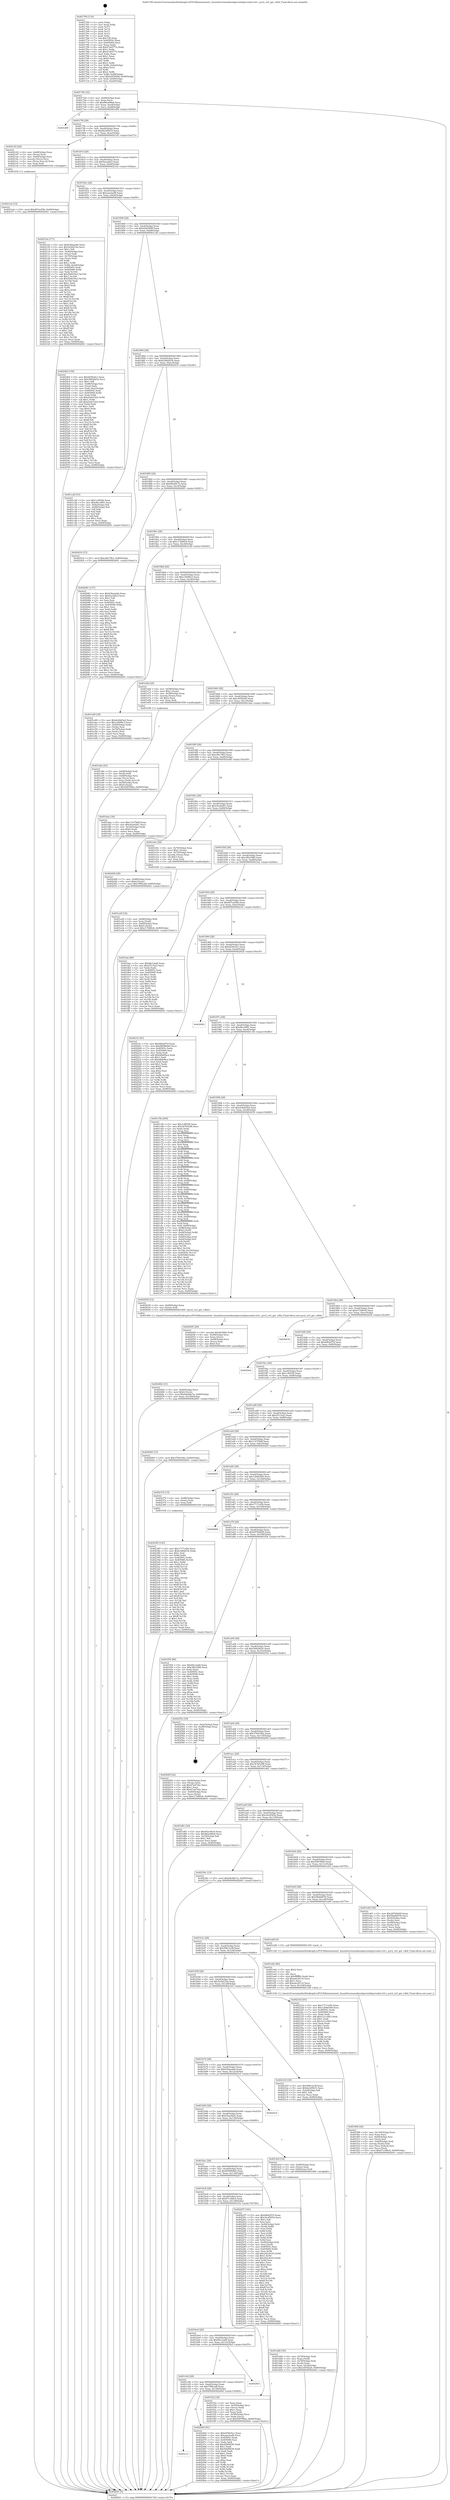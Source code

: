 digraph "0x401760" {
  label = "0x401760 (/mnt/c/Users/mathe/Desktop/tcc/POCII/binaries/extr_linuxdriversmediausbpvrusb2pvrusb2-ctrl.c_pvr2_ctrl_get_v4lid_Final-ollvm.out::main(0))"
  labelloc = "t"
  node[shape=record]

  Entry [label="",width=0.3,height=0.3,shape=circle,fillcolor=black,style=filled]
  "0x4017d4" [label="{
     0x4017d4 [32]\l
     | [instrs]\l
     &nbsp;&nbsp;0x4017d4 \<+6\>: mov -0x90(%rbp),%eax\l
     &nbsp;&nbsp;0x4017da \<+2\>: mov %eax,%ecx\l
     &nbsp;&nbsp;0x4017dc \<+6\>: sub $0x86ee88a8,%ecx\l
     &nbsp;&nbsp;0x4017e2 \<+6\>: mov %eax,-0xa4(%rbp)\l
     &nbsp;&nbsp;0x4017e8 \<+6\>: mov %ecx,-0xa8(%rbp)\l
     &nbsp;&nbsp;0x4017ee \<+6\>: je 0000000000401d9f \<main+0x63f\>\l
  }"]
  "0x401d9f" [label="{
     0x401d9f\l
  }", style=dashed]
  "0x4017f4" [label="{
     0x4017f4 [28]\l
     | [instrs]\l
     &nbsp;&nbsp;0x4017f4 \<+5\>: jmp 00000000004017f9 \<main+0x99\>\l
     &nbsp;&nbsp;0x4017f9 \<+6\>: mov -0xa4(%rbp),%eax\l
     &nbsp;&nbsp;0x4017ff \<+5\>: sub $0x8a3d5633,%eax\l
     &nbsp;&nbsp;0x401804 \<+6\>: mov %eax,-0xac(%rbp)\l
     &nbsp;&nbsp;0x40180a \<+6\>: je 00000000004021d3 \<main+0xa73\>\l
  }"]
  Exit [label="",width=0.3,height=0.3,shape=circle,fillcolor=black,style=filled,peripheries=2]
  "0x4021d3" [label="{
     0x4021d3 [26]\l
     | [instrs]\l
     &nbsp;&nbsp;0x4021d3 \<+4\>: mov -0x68(%rbp),%rax\l
     &nbsp;&nbsp;0x4021d7 \<+3\>: mov (%rax),%rax\l
     &nbsp;&nbsp;0x4021da \<+4\>: mov -0x40(%rbp),%rcx\l
     &nbsp;&nbsp;0x4021de \<+3\>: movslq (%rcx),%rcx\l
     &nbsp;&nbsp;0x4021e1 \<+4\>: mov (%rax,%rcx,8),%rax\l
     &nbsp;&nbsp;0x4021e5 \<+3\>: mov %rax,%rdi\l
     &nbsp;&nbsp;0x4021e8 \<+5\>: call 0000000000401030 \<free@plt\>\l
     | [calls]\l
     &nbsp;&nbsp;0x401030 \{1\} (unknown)\l
  }"]
  "0x401810" [label="{
     0x401810 [28]\l
     | [instrs]\l
     &nbsp;&nbsp;0x401810 \<+5\>: jmp 0000000000401815 \<main+0xb5\>\l
     &nbsp;&nbsp;0x401815 \<+6\>: mov -0xa4(%rbp),%eax\l
     &nbsp;&nbsp;0x40181b \<+5\>: sub $0x9acebfa3,%eax\l
     &nbsp;&nbsp;0x401820 \<+6\>: mov %eax,-0xb0(%rbp)\l
     &nbsp;&nbsp;0x401826 \<+6\>: je 000000000040210a \<main+0x9aa\>\l
  }"]
  "0x401c1c" [label="{
     0x401c1c\l
  }", style=dashed]
  "0x40210a" [label="{
     0x40210a [171]\l
     | [instrs]\l
     &nbsp;&nbsp;0x40210a \<+5\>: mov $0x63baaebb,%eax\l
     &nbsp;&nbsp;0x40210f \<+5\>: mov $0x5a5d210a,%ecx\l
     &nbsp;&nbsp;0x402114 \<+2\>: mov $0x1,%dl\l
     &nbsp;&nbsp;0x402116 \<+4\>: mov -0x40(%rbp),%rsi\l
     &nbsp;&nbsp;0x40211a \<+2\>: mov (%rsi),%edi\l
     &nbsp;&nbsp;0x40211c \<+4\>: mov -0x70(%rbp),%rsi\l
     &nbsp;&nbsp;0x402120 \<+2\>: cmp (%rsi),%edi\l
     &nbsp;&nbsp;0x402122 \<+4\>: setl %r8b\l
     &nbsp;&nbsp;0x402126 \<+4\>: and $0x1,%r8b\l
     &nbsp;&nbsp;0x40212a \<+4\>: mov %r8b,-0x2d(%rbp)\l
     &nbsp;&nbsp;0x40212e \<+7\>: mov 0x40505c,%edi\l
     &nbsp;&nbsp;0x402135 \<+8\>: mov 0x405060,%r9d\l
     &nbsp;&nbsp;0x40213d \<+3\>: mov %edi,%r10d\l
     &nbsp;&nbsp;0x402140 \<+7\>: add $0x5b4035e3,%r10d\l
     &nbsp;&nbsp;0x402147 \<+4\>: sub $0x1,%r10d\l
     &nbsp;&nbsp;0x40214b \<+7\>: sub $0x5b4035e3,%r10d\l
     &nbsp;&nbsp;0x402152 \<+4\>: imul %r10d,%edi\l
     &nbsp;&nbsp;0x402156 \<+3\>: and $0x1,%edi\l
     &nbsp;&nbsp;0x402159 \<+3\>: cmp $0x0,%edi\l
     &nbsp;&nbsp;0x40215c \<+4\>: sete %r8b\l
     &nbsp;&nbsp;0x402160 \<+4\>: cmp $0xa,%r9d\l
     &nbsp;&nbsp;0x402164 \<+4\>: setl %r11b\l
     &nbsp;&nbsp;0x402168 \<+3\>: mov %r8b,%bl\l
     &nbsp;&nbsp;0x40216b \<+3\>: xor $0xff,%bl\l
     &nbsp;&nbsp;0x40216e \<+3\>: mov %r11b,%r14b\l
     &nbsp;&nbsp;0x402171 \<+4\>: xor $0xff,%r14b\l
     &nbsp;&nbsp;0x402175 \<+3\>: xor $0x1,%dl\l
     &nbsp;&nbsp;0x402178 \<+3\>: mov %bl,%r15b\l
     &nbsp;&nbsp;0x40217b \<+4\>: and $0xff,%r15b\l
     &nbsp;&nbsp;0x40217f \<+3\>: and %dl,%r8b\l
     &nbsp;&nbsp;0x402182 \<+3\>: mov %r14b,%r12b\l
     &nbsp;&nbsp;0x402185 \<+4\>: and $0xff,%r12b\l
     &nbsp;&nbsp;0x402189 \<+3\>: and %dl,%r11b\l
     &nbsp;&nbsp;0x40218c \<+3\>: or %r8b,%r15b\l
     &nbsp;&nbsp;0x40218f \<+3\>: or %r11b,%r12b\l
     &nbsp;&nbsp;0x402192 \<+3\>: xor %r12b,%r15b\l
     &nbsp;&nbsp;0x402195 \<+3\>: or %r14b,%bl\l
     &nbsp;&nbsp;0x402198 \<+3\>: xor $0xff,%bl\l
     &nbsp;&nbsp;0x40219b \<+3\>: or $0x1,%dl\l
     &nbsp;&nbsp;0x40219e \<+2\>: and %dl,%bl\l
     &nbsp;&nbsp;0x4021a0 \<+3\>: or %bl,%r15b\l
     &nbsp;&nbsp;0x4021a3 \<+4\>: test $0x1,%r15b\l
     &nbsp;&nbsp;0x4021a7 \<+3\>: cmovne %ecx,%eax\l
     &nbsp;&nbsp;0x4021aa \<+6\>: mov %eax,-0x90(%rbp)\l
     &nbsp;&nbsp;0x4021b0 \<+5\>: jmp 0000000000402641 \<main+0xee1\>\l
  }"]
  "0x40182c" [label="{
     0x40182c [28]\l
     | [instrs]\l
     &nbsp;&nbsp;0x40182c \<+5\>: jmp 0000000000401831 \<main+0xd1\>\l
     &nbsp;&nbsp;0x401831 \<+6\>: mov -0xa4(%rbp),%eax\l
     &nbsp;&nbsp;0x401837 \<+5\>: sub $0xaaa3aef8,%eax\l
     &nbsp;&nbsp;0x40183c \<+6\>: mov %eax,-0xb4(%rbp)\l
     &nbsp;&nbsp;0x401842 \<+6\>: je 00000000004024bf \<main+0xd5f\>\l
  }"]
  "0x402464" [label="{
     0x402464 [91]\l
     | [instrs]\l
     &nbsp;&nbsp;0x402464 \<+5\>: mov $0xd256c6cc,%eax\l
     &nbsp;&nbsp;0x402469 \<+5\>: mov $0xaaa3aef8,%ecx\l
     &nbsp;&nbsp;0x40246e \<+7\>: mov 0x40505c,%edx\l
     &nbsp;&nbsp;0x402475 \<+7\>: mov 0x405060,%esi\l
     &nbsp;&nbsp;0x40247c \<+2\>: mov %edx,%edi\l
     &nbsp;&nbsp;0x40247e \<+6\>: add $0x92bf8d36,%edi\l
     &nbsp;&nbsp;0x402484 \<+3\>: sub $0x1,%edi\l
     &nbsp;&nbsp;0x402487 \<+6\>: sub $0x92bf8d36,%edi\l
     &nbsp;&nbsp;0x40248d \<+3\>: imul %edi,%edx\l
     &nbsp;&nbsp;0x402490 \<+3\>: and $0x1,%edx\l
     &nbsp;&nbsp;0x402493 \<+3\>: cmp $0x0,%edx\l
     &nbsp;&nbsp;0x402496 \<+4\>: sete %r8b\l
     &nbsp;&nbsp;0x40249a \<+3\>: cmp $0xa,%esi\l
     &nbsp;&nbsp;0x40249d \<+4\>: setl %r9b\l
     &nbsp;&nbsp;0x4024a1 \<+3\>: mov %r8b,%r10b\l
     &nbsp;&nbsp;0x4024a4 \<+3\>: and %r9b,%r10b\l
     &nbsp;&nbsp;0x4024a7 \<+3\>: xor %r9b,%r8b\l
     &nbsp;&nbsp;0x4024aa \<+3\>: or %r8b,%r10b\l
     &nbsp;&nbsp;0x4024ad \<+4\>: test $0x1,%r10b\l
     &nbsp;&nbsp;0x4024b1 \<+3\>: cmovne %ecx,%eax\l
     &nbsp;&nbsp;0x4024b4 \<+6\>: mov %eax,-0x90(%rbp)\l
     &nbsp;&nbsp;0x4024ba \<+5\>: jmp 0000000000402641 \<main+0xee1\>\l
  }"]
  "0x4024bf" [label="{
     0x4024bf [159]\l
     | [instrs]\l
     &nbsp;&nbsp;0x4024bf \<+5\>: mov $0xd256c6cc,%eax\l
     &nbsp;&nbsp;0x4024c4 \<+5\>: mov $0x30829d3e,%ecx\l
     &nbsp;&nbsp;0x4024c9 \<+2\>: mov $0x1,%dl\l
     &nbsp;&nbsp;0x4024cb \<+7\>: mov -0x88(%rbp),%rsi\l
     &nbsp;&nbsp;0x4024d2 \<+2\>: mov (%rsi),%edi\l
     &nbsp;&nbsp;0x4024d4 \<+3\>: mov %edi,-0x2c(%rbp)\l
     &nbsp;&nbsp;0x4024d7 \<+7\>: mov 0x40505c,%edi\l
     &nbsp;&nbsp;0x4024de \<+8\>: mov 0x405060,%r8d\l
     &nbsp;&nbsp;0x4024e6 \<+3\>: mov %edi,%r9d\l
     &nbsp;&nbsp;0x4024e9 \<+7\>: sub $0xd3a03322,%r9d\l
     &nbsp;&nbsp;0x4024f0 \<+4\>: sub $0x1,%r9d\l
     &nbsp;&nbsp;0x4024f4 \<+7\>: add $0xd3a03322,%r9d\l
     &nbsp;&nbsp;0x4024fb \<+4\>: imul %r9d,%edi\l
     &nbsp;&nbsp;0x4024ff \<+3\>: and $0x1,%edi\l
     &nbsp;&nbsp;0x402502 \<+3\>: cmp $0x0,%edi\l
     &nbsp;&nbsp;0x402505 \<+4\>: sete %r10b\l
     &nbsp;&nbsp;0x402509 \<+4\>: cmp $0xa,%r8d\l
     &nbsp;&nbsp;0x40250d \<+4\>: setl %r11b\l
     &nbsp;&nbsp;0x402511 \<+3\>: mov %r10b,%bl\l
     &nbsp;&nbsp;0x402514 \<+3\>: xor $0xff,%bl\l
     &nbsp;&nbsp;0x402517 \<+3\>: mov %r11b,%r14b\l
     &nbsp;&nbsp;0x40251a \<+4\>: xor $0xff,%r14b\l
     &nbsp;&nbsp;0x40251e \<+3\>: xor $0x1,%dl\l
     &nbsp;&nbsp;0x402521 \<+3\>: mov %bl,%r15b\l
     &nbsp;&nbsp;0x402524 \<+4\>: and $0xff,%r15b\l
     &nbsp;&nbsp;0x402528 \<+3\>: and %dl,%r10b\l
     &nbsp;&nbsp;0x40252b \<+3\>: mov %r14b,%r12b\l
     &nbsp;&nbsp;0x40252e \<+4\>: and $0xff,%r12b\l
     &nbsp;&nbsp;0x402532 \<+3\>: and %dl,%r11b\l
     &nbsp;&nbsp;0x402535 \<+3\>: or %r10b,%r15b\l
     &nbsp;&nbsp;0x402538 \<+3\>: or %r11b,%r12b\l
     &nbsp;&nbsp;0x40253b \<+3\>: xor %r12b,%r15b\l
     &nbsp;&nbsp;0x40253e \<+3\>: or %r14b,%bl\l
     &nbsp;&nbsp;0x402541 \<+3\>: xor $0xff,%bl\l
     &nbsp;&nbsp;0x402544 \<+3\>: or $0x1,%dl\l
     &nbsp;&nbsp;0x402547 \<+2\>: and %dl,%bl\l
     &nbsp;&nbsp;0x402549 \<+3\>: or %bl,%r15b\l
     &nbsp;&nbsp;0x40254c \<+4\>: test $0x1,%r15b\l
     &nbsp;&nbsp;0x402550 \<+3\>: cmovne %ecx,%eax\l
     &nbsp;&nbsp;0x402553 \<+6\>: mov %eax,-0x90(%rbp)\l
     &nbsp;&nbsp;0x402559 \<+5\>: jmp 0000000000402641 \<main+0xee1\>\l
  }"]
  "0x401848" [label="{
     0x401848 [28]\l
     | [instrs]\l
     &nbsp;&nbsp;0x401848 \<+5\>: jmp 000000000040184d \<main+0xed\>\l
     &nbsp;&nbsp;0x40184d \<+6\>: mov -0xa4(%rbp),%eax\l
     &nbsp;&nbsp;0x401853 \<+5\>: sub $0xb245908f,%eax\l
     &nbsp;&nbsp;0x401858 \<+6\>: mov %eax,-0xb8(%rbp)\l
     &nbsp;&nbsp;0x40185e \<+6\>: je 0000000000401c26 \<main+0x4c6\>\l
  }"]
  "0x401c00" [label="{
     0x401c00 [28]\l
     | [instrs]\l
     &nbsp;&nbsp;0x401c00 \<+5\>: jmp 0000000000401c05 \<main+0x4a5\>\l
     &nbsp;&nbsp;0x401c05 \<+6\>: mov -0xa4(%rbp),%eax\l
     &nbsp;&nbsp;0x401c0b \<+5\>: sub $0x70f9cadf,%eax\l
     &nbsp;&nbsp;0x401c10 \<+6\>: mov %eax,-0x140(%rbp)\l
     &nbsp;&nbsp;0x401c16 \<+6\>: je 0000000000402464 \<main+0xd04\>\l
  }"]
  "0x401c26" [label="{
     0x401c26 [53]\l
     | [instrs]\l
     &nbsp;&nbsp;0x401c26 \<+5\>: mov $0x1c893f4,%eax\l
     &nbsp;&nbsp;0x401c2b \<+5\>: mov $0xd6cc9f91,%ecx\l
     &nbsp;&nbsp;0x401c30 \<+6\>: mov -0x8a(%rbp),%dl\l
     &nbsp;&nbsp;0x401c36 \<+7\>: mov -0x89(%rbp),%sil\l
     &nbsp;&nbsp;0x401c3d \<+3\>: mov %dl,%dil\l
     &nbsp;&nbsp;0x401c40 \<+3\>: and %sil,%dil\l
     &nbsp;&nbsp;0x401c43 \<+3\>: xor %sil,%dl\l
     &nbsp;&nbsp;0x401c46 \<+3\>: or %dl,%dil\l
     &nbsp;&nbsp;0x401c49 \<+4\>: test $0x1,%dil\l
     &nbsp;&nbsp;0x401c4d \<+3\>: cmovne %ecx,%eax\l
     &nbsp;&nbsp;0x401c50 \<+6\>: mov %eax,-0x90(%rbp)\l
     &nbsp;&nbsp;0x401c56 \<+5\>: jmp 0000000000402641 \<main+0xee1\>\l
  }"]
  "0x401864" [label="{
     0x401864 [28]\l
     | [instrs]\l
     &nbsp;&nbsp;0x401864 \<+5\>: jmp 0000000000401869 \<main+0x109\>\l
     &nbsp;&nbsp;0x401869 \<+6\>: mov -0xa4(%rbp),%eax\l
     &nbsp;&nbsp;0x40186f \<+5\>: sub $0xb3d62034,%eax\l
     &nbsp;&nbsp;0x401874 \<+6\>: mov %eax,-0xbc(%rbp)\l
     &nbsp;&nbsp;0x40187a \<+6\>: je 0000000000402416 \<main+0xcb6\>\l
  }"]
  "0x402641" [label="{
     0x402641 [5]\l
     | [instrs]\l
     &nbsp;&nbsp;0x402641 \<+5\>: jmp 00000000004017d4 \<main+0x74\>\l
  }"]
  "0x401760" [label="{
     0x401760 [116]\l
     | [instrs]\l
     &nbsp;&nbsp;0x401760 \<+1\>: push %rbp\l
     &nbsp;&nbsp;0x401761 \<+3\>: mov %rsp,%rbp\l
     &nbsp;&nbsp;0x401764 \<+2\>: push %r15\l
     &nbsp;&nbsp;0x401766 \<+2\>: push %r14\l
     &nbsp;&nbsp;0x401768 \<+2\>: push %r13\l
     &nbsp;&nbsp;0x40176a \<+2\>: push %r12\l
     &nbsp;&nbsp;0x40176c \<+1\>: push %rbx\l
     &nbsp;&nbsp;0x40176d \<+7\>: sub $0x138,%rsp\l
     &nbsp;&nbsp;0x401774 \<+7\>: mov 0x40505c,%eax\l
     &nbsp;&nbsp;0x40177b \<+7\>: mov 0x405060,%ecx\l
     &nbsp;&nbsp;0x401782 \<+2\>: mov %eax,%edx\l
     &nbsp;&nbsp;0x401784 \<+6\>: add $0xb7ab577a,%edx\l
     &nbsp;&nbsp;0x40178a \<+3\>: sub $0x1,%edx\l
     &nbsp;&nbsp;0x40178d \<+6\>: sub $0xb7ab577a,%edx\l
     &nbsp;&nbsp;0x401793 \<+3\>: imul %edx,%eax\l
     &nbsp;&nbsp;0x401796 \<+3\>: and $0x1,%eax\l
     &nbsp;&nbsp;0x401799 \<+3\>: cmp $0x0,%eax\l
     &nbsp;&nbsp;0x40179c \<+4\>: sete %r8b\l
     &nbsp;&nbsp;0x4017a0 \<+4\>: and $0x1,%r8b\l
     &nbsp;&nbsp;0x4017a4 \<+7\>: mov %r8b,-0x8a(%rbp)\l
     &nbsp;&nbsp;0x4017ab \<+3\>: cmp $0xa,%ecx\l
     &nbsp;&nbsp;0x4017ae \<+4\>: setl %r8b\l
     &nbsp;&nbsp;0x4017b2 \<+4\>: and $0x1,%r8b\l
     &nbsp;&nbsp;0x4017b6 \<+7\>: mov %r8b,-0x89(%rbp)\l
     &nbsp;&nbsp;0x4017bd \<+10\>: movl $0xb245908f,-0x90(%rbp)\l
     &nbsp;&nbsp;0x4017c7 \<+6\>: mov %edi,-0x94(%rbp)\l
     &nbsp;&nbsp;0x4017cd \<+7\>: mov %rsi,-0xa0(%rbp)\l
  }"]
  "0x4025b5" [label="{
     0x4025b5\l
  }", style=dashed]
  "0x402416" [label="{
     0x402416 [15]\l
     | [instrs]\l
     &nbsp;&nbsp;0x402416 \<+10\>: movl $0xc84c7fb3,-0x90(%rbp)\l
     &nbsp;&nbsp;0x402420 \<+5\>: jmp 0000000000402641 \<main+0xee1\>\l
  }"]
  "0x401880" [label="{
     0x401880 [28]\l
     | [instrs]\l
     &nbsp;&nbsp;0x401880 \<+5\>: jmp 0000000000401885 \<main+0x125\>\l
     &nbsp;&nbsp;0x401885 \<+6\>: mov -0xa4(%rbp),%eax\l
     &nbsp;&nbsp;0x40188b \<+5\>: sub $0xb6eb8c7a,%eax\l
     &nbsp;&nbsp;0x401890 \<+6\>: mov %eax,-0xc0(%rbp)\l
     &nbsp;&nbsp;0x401896 \<+6\>: je 0000000000402081 \<main+0x921\>\l
  }"]
  "0x402385" [label="{
     0x402385 [145]\l
     | [instrs]\l
     &nbsp;&nbsp;0x402385 \<+5\>: mov $0x1717ca5b,%ecx\l
     &nbsp;&nbsp;0x40238a \<+5\>: mov $0xb3d62034,%edx\l
     &nbsp;&nbsp;0x40238f \<+3\>: mov $0x1,%sil\l
     &nbsp;&nbsp;0x402392 \<+3\>: xor %r8d,%r8d\l
     &nbsp;&nbsp;0x402395 \<+8\>: mov 0x40505c,%r9d\l
     &nbsp;&nbsp;0x40239d \<+8\>: mov 0x405060,%r10d\l
     &nbsp;&nbsp;0x4023a5 \<+4\>: sub $0x1,%r8d\l
     &nbsp;&nbsp;0x4023a9 \<+3\>: mov %r9d,%r11d\l
     &nbsp;&nbsp;0x4023ac \<+3\>: add %r8d,%r11d\l
     &nbsp;&nbsp;0x4023af \<+4\>: imul %r11d,%r9d\l
     &nbsp;&nbsp;0x4023b3 \<+4\>: and $0x1,%r9d\l
     &nbsp;&nbsp;0x4023b7 \<+4\>: cmp $0x0,%r9d\l
     &nbsp;&nbsp;0x4023bb \<+3\>: sete %bl\l
     &nbsp;&nbsp;0x4023be \<+4\>: cmp $0xa,%r10d\l
     &nbsp;&nbsp;0x4023c2 \<+4\>: setl %r14b\l
     &nbsp;&nbsp;0x4023c6 \<+3\>: mov %bl,%r15b\l
     &nbsp;&nbsp;0x4023c9 \<+4\>: xor $0xff,%r15b\l
     &nbsp;&nbsp;0x4023cd \<+3\>: mov %r14b,%r12b\l
     &nbsp;&nbsp;0x4023d0 \<+4\>: xor $0xff,%r12b\l
     &nbsp;&nbsp;0x4023d4 \<+4\>: xor $0x1,%sil\l
     &nbsp;&nbsp;0x4023d8 \<+3\>: mov %r15b,%r13b\l
     &nbsp;&nbsp;0x4023db \<+4\>: and $0xff,%r13b\l
     &nbsp;&nbsp;0x4023df \<+3\>: and %sil,%bl\l
     &nbsp;&nbsp;0x4023e2 \<+3\>: mov %r12b,%al\l
     &nbsp;&nbsp;0x4023e5 \<+2\>: and $0xff,%al\l
     &nbsp;&nbsp;0x4023e7 \<+3\>: and %sil,%r14b\l
     &nbsp;&nbsp;0x4023ea \<+3\>: or %bl,%r13b\l
     &nbsp;&nbsp;0x4023ed \<+3\>: or %r14b,%al\l
     &nbsp;&nbsp;0x4023f0 \<+3\>: xor %al,%r13b\l
     &nbsp;&nbsp;0x4023f3 \<+3\>: or %r12b,%r15b\l
     &nbsp;&nbsp;0x4023f6 \<+4\>: xor $0xff,%r15b\l
     &nbsp;&nbsp;0x4023fa \<+4\>: or $0x1,%sil\l
     &nbsp;&nbsp;0x4023fe \<+3\>: and %sil,%r15b\l
     &nbsp;&nbsp;0x402401 \<+3\>: or %r15b,%r13b\l
     &nbsp;&nbsp;0x402404 \<+4\>: test $0x1,%r13b\l
     &nbsp;&nbsp;0x402408 \<+3\>: cmovne %edx,%ecx\l
     &nbsp;&nbsp;0x40240b \<+6\>: mov %ecx,-0x90(%rbp)\l
     &nbsp;&nbsp;0x402411 \<+5\>: jmp 0000000000402641 \<main+0xee1\>\l
  }"]
  "0x402081" [label="{
     0x402081 [137]\l
     | [instrs]\l
     &nbsp;&nbsp;0x402081 \<+5\>: mov $0x63baaebb,%eax\l
     &nbsp;&nbsp;0x402086 \<+5\>: mov $0x9acebfa3,%ecx\l
     &nbsp;&nbsp;0x40208b \<+2\>: mov $0x1,%dl\l
     &nbsp;&nbsp;0x40208d \<+2\>: xor %esi,%esi\l
     &nbsp;&nbsp;0x40208f \<+7\>: mov 0x40505c,%edi\l
     &nbsp;&nbsp;0x402096 \<+8\>: mov 0x405060,%r8d\l
     &nbsp;&nbsp;0x40209e \<+3\>: sub $0x1,%esi\l
     &nbsp;&nbsp;0x4020a1 \<+3\>: mov %edi,%r9d\l
     &nbsp;&nbsp;0x4020a4 \<+3\>: add %esi,%r9d\l
     &nbsp;&nbsp;0x4020a7 \<+4\>: imul %r9d,%edi\l
     &nbsp;&nbsp;0x4020ab \<+3\>: and $0x1,%edi\l
     &nbsp;&nbsp;0x4020ae \<+3\>: cmp $0x0,%edi\l
     &nbsp;&nbsp;0x4020b1 \<+4\>: sete %r10b\l
     &nbsp;&nbsp;0x4020b5 \<+4\>: cmp $0xa,%r8d\l
     &nbsp;&nbsp;0x4020b9 \<+4\>: setl %r11b\l
     &nbsp;&nbsp;0x4020bd \<+3\>: mov %r10b,%bl\l
     &nbsp;&nbsp;0x4020c0 \<+3\>: xor $0xff,%bl\l
     &nbsp;&nbsp;0x4020c3 \<+3\>: mov %r11b,%r14b\l
     &nbsp;&nbsp;0x4020c6 \<+4\>: xor $0xff,%r14b\l
     &nbsp;&nbsp;0x4020ca \<+3\>: xor $0x0,%dl\l
     &nbsp;&nbsp;0x4020cd \<+3\>: mov %bl,%r15b\l
     &nbsp;&nbsp;0x4020d0 \<+4\>: and $0x0,%r15b\l
     &nbsp;&nbsp;0x4020d4 \<+3\>: and %dl,%r10b\l
     &nbsp;&nbsp;0x4020d7 \<+3\>: mov %r14b,%r12b\l
     &nbsp;&nbsp;0x4020da \<+4\>: and $0x0,%r12b\l
     &nbsp;&nbsp;0x4020de \<+3\>: and %dl,%r11b\l
     &nbsp;&nbsp;0x4020e1 \<+3\>: or %r10b,%r15b\l
     &nbsp;&nbsp;0x4020e4 \<+3\>: or %r11b,%r12b\l
     &nbsp;&nbsp;0x4020e7 \<+3\>: xor %r12b,%r15b\l
     &nbsp;&nbsp;0x4020ea \<+3\>: or %r14b,%bl\l
     &nbsp;&nbsp;0x4020ed \<+3\>: xor $0xff,%bl\l
     &nbsp;&nbsp;0x4020f0 \<+3\>: or $0x0,%dl\l
     &nbsp;&nbsp;0x4020f3 \<+2\>: and %dl,%bl\l
     &nbsp;&nbsp;0x4020f5 \<+3\>: or %bl,%r15b\l
     &nbsp;&nbsp;0x4020f8 \<+4\>: test $0x1,%r15b\l
     &nbsp;&nbsp;0x4020fc \<+3\>: cmovne %ecx,%eax\l
     &nbsp;&nbsp;0x4020ff \<+6\>: mov %eax,-0x90(%rbp)\l
     &nbsp;&nbsp;0x402105 \<+5\>: jmp 0000000000402641 \<main+0xee1\>\l
  }"]
  "0x40189c" [label="{
     0x40189c [28]\l
     | [instrs]\l
     &nbsp;&nbsp;0x40189c \<+5\>: jmp 00000000004018a1 \<main+0x141\>\l
     &nbsp;&nbsp;0x4018a1 \<+6\>: mov -0xa4(%rbp),%eax\l
     &nbsp;&nbsp;0x4018a7 \<+5\>: sub $0xc17b80c6,%eax\l
     &nbsp;&nbsp;0x4018ac \<+6\>: mov %eax,-0xc4(%rbp)\l
     &nbsp;&nbsp;0x4018b2 \<+6\>: je 0000000000401e49 \<main+0x6e9\>\l
  }"]
  "0x4021ed" [label="{
     0x4021ed [15]\l
     | [instrs]\l
     &nbsp;&nbsp;0x4021ed \<+10\>: movl $0xd07ea59b,-0x90(%rbp)\l
     &nbsp;&nbsp;0x4021f7 \<+5\>: jmp 0000000000402641 \<main+0xee1\>\l
  }"]
  "0x401e49" [label="{
     0x401e49 [36]\l
     | [instrs]\l
     &nbsp;&nbsp;0x401e49 \<+5\>: mov $0xdc4bb5ed,%eax\l
     &nbsp;&nbsp;0x401e4e \<+5\>: mov $0xc3b0f6c5,%ecx\l
     &nbsp;&nbsp;0x401e53 \<+4\>: mov -0x60(%rbp),%rdx\l
     &nbsp;&nbsp;0x401e57 \<+2\>: mov (%rdx),%esi\l
     &nbsp;&nbsp;0x401e59 \<+4\>: mov -0x70(%rbp),%rdx\l
     &nbsp;&nbsp;0x401e5d \<+2\>: cmp (%rdx),%esi\l
     &nbsp;&nbsp;0x401e5f \<+3\>: cmovl %ecx,%eax\l
     &nbsp;&nbsp;0x401e62 \<+6\>: mov %eax,-0x90(%rbp)\l
     &nbsp;&nbsp;0x401e68 \<+5\>: jmp 0000000000402641 \<main+0xee1\>\l
  }"]
  "0x4018b8" [label="{
     0x4018b8 [28]\l
     | [instrs]\l
     &nbsp;&nbsp;0x4018b8 \<+5\>: jmp 00000000004018bd \<main+0x15d\>\l
     &nbsp;&nbsp;0x4018bd \<+6\>: mov -0xa4(%rbp),%eax\l
     &nbsp;&nbsp;0x4018c3 \<+5\>: sub $0xc3b0f6c5,%eax\l
     &nbsp;&nbsp;0x4018c8 \<+6\>: mov %eax,-0xc8(%rbp)\l
     &nbsp;&nbsp;0x4018ce \<+6\>: je 0000000000401e6d \<main+0x70d\>\l
  }"]
  "0x402062" [label="{
     0x402062 [31]\l
     | [instrs]\l
     &nbsp;&nbsp;0x402062 \<+4\>: mov -0x40(%rbp),%rcx\l
     &nbsp;&nbsp;0x402066 \<+6\>: movl $0x0,(%rcx)\l
     &nbsp;&nbsp;0x40206c \<+10\>: movl $0xb6eb8c7a,-0x90(%rbp)\l
     &nbsp;&nbsp;0x402076 \<+6\>: mov %eax,-0x148(%rbp)\l
     &nbsp;&nbsp;0x40207c \<+5\>: jmp 0000000000402641 \<main+0xee1\>\l
  }"]
  "0x401e6d" [label="{
     0x401e6d [29]\l
     | [instrs]\l
     &nbsp;&nbsp;0x401e6d \<+4\>: mov -0x58(%rbp),%rax\l
     &nbsp;&nbsp;0x401e71 \<+6\>: movl $0x1,(%rax)\l
     &nbsp;&nbsp;0x401e77 \<+4\>: mov -0x58(%rbp),%rax\l
     &nbsp;&nbsp;0x401e7b \<+3\>: movslq (%rax),%rax\l
     &nbsp;&nbsp;0x401e7e \<+4\>: shl $0x2,%rax\l
     &nbsp;&nbsp;0x401e82 \<+3\>: mov %rax,%rdi\l
     &nbsp;&nbsp;0x401e85 \<+5\>: call 0000000000401050 \<malloc@plt\>\l
     | [calls]\l
     &nbsp;&nbsp;0x401050 \{1\} (unknown)\l
  }"]
  "0x4018d4" [label="{
     0x4018d4 [28]\l
     | [instrs]\l
     &nbsp;&nbsp;0x4018d4 \<+5\>: jmp 00000000004018d9 \<main+0x179\>\l
     &nbsp;&nbsp;0x4018d9 \<+6\>: mov -0xa4(%rbp),%eax\l
     &nbsp;&nbsp;0x4018df \<+5\>: sub $0xc455f220,%eax\l
     &nbsp;&nbsp;0x4018e4 \<+6\>: mov %eax,-0xcc(%rbp)\l
     &nbsp;&nbsp;0x4018ea \<+6\>: je 0000000000401dee \<main+0x68e\>\l
  }"]
  "0x402045" [label="{
     0x402045 [29]\l
     | [instrs]\l
     &nbsp;&nbsp;0x402045 \<+10\>: movabs $0x4030b6,%rdi\l
     &nbsp;&nbsp;0x40204f \<+4\>: mov -0x48(%rbp),%rcx\l
     &nbsp;&nbsp;0x402053 \<+2\>: mov %eax,(%rcx)\l
     &nbsp;&nbsp;0x402055 \<+4\>: mov -0x48(%rbp),%rcx\l
     &nbsp;&nbsp;0x402059 \<+2\>: mov (%rcx),%esi\l
     &nbsp;&nbsp;0x40205b \<+2\>: mov $0x0,%al\l
     &nbsp;&nbsp;0x40205d \<+5\>: call 0000000000401040 \<printf@plt\>\l
     | [calls]\l
     &nbsp;&nbsp;0x401040 \{1\} (unknown)\l
  }"]
  "0x401dee" [label="{
     0x401dee [30]\l
     | [instrs]\l
     &nbsp;&nbsp;0x401dee \<+5\>: mov $0x11b75b6f,%eax\l
     &nbsp;&nbsp;0x401df3 \<+5\>: mov $0xc9ceb261,%ecx\l
     &nbsp;&nbsp;0x401df8 \<+3\>: mov -0x34(%rbp),%edx\l
     &nbsp;&nbsp;0x401dfb \<+3\>: cmp $0x0,%edx\l
     &nbsp;&nbsp;0x401dfe \<+3\>: cmove %ecx,%eax\l
     &nbsp;&nbsp;0x401e01 \<+6\>: mov %eax,-0x90(%rbp)\l
     &nbsp;&nbsp;0x401e07 \<+5\>: jmp 0000000000402641 \<main+0xee1\>\l
  }"]
  "0x4018f0" [label="{
     0x4018f0 [28]\l
     | [instrs]\l
     &nbsp;&nbsp;0x4018f0 \<+5\>: jmp 00000000004018f5 \<main+0x195\>\l
     &nbsp;&nbsp;0x4018f5 \<+6\>: mov -0xa4(%rbp),%eax\l
     &nbsp;&nbsp;0x4018fb \<+5\>: sub $0xc84c7fb3,%eax\l
     &nbsp;&nbsp;0x401900 \<+6\>: mov %eax,-0xd0(%rbp)\l
     &nbsp;&nbsp;0x401906 \<+6\>: je 0000000000402448 \<main+0xce8\>\l
  }"]
  "0x401be4" [label="{
     0x401be4 [28]\l
     | [instrs]\l
     &nbsp;&nbsp;0x401be4 \<+5\>: jmp 0000000000401be9 \<main+0x489\>\l
     &nbsp;&nbsp;0x401be9 \<+6\>: mov -0xa4(%rbp),%eax\l
     &nbsp;&nbsp;0x401bef \<+5\>: sub $0x6fe12afd,%eax\l
     &nbsp;&nbsp;0x401bf4 \<+6\>: mov %eax,-0x13c(%rbp)\l
     &nbsp;&nbsp;0x401bfa \<+6\>: je 00000000004025b5 \<main+0xe55\>\l
  }"]
  "0x402448" [label="{
     0x402448 [28]\l
     | [instrs]\l
     &nbsp;&nbsp;0x402448 \<+7\>: mov -0x88(%rbp),%rax\l
     &nbsp;&nbsp;0x40244f \<+6\>: movl $0x0,(%rax)\l
     &nbsp;&nbsp;0x402455 \<+10\>: movl $0x70f9cadf,-0x90(%rbp)\l
     &nbsp;&nbsp;0x40245f \<+5\>: jmp 0000000000402641 \<main+0xee1\>\l
  }"]
  "0x40190c" [label="{
     0x40190c [28]\l
     | [instrs]\l
     &nbsp;&nbsp;0x40190c \<+5\>: jmp 0000000000401911 \<main+0x1b1\>\l
     &nbsp;&nbsp;0x401911 \<+6\>: mov -0xa4(%rbp),%eax\l
     &nbsp;&nbsp;0x401917 \<+5\>: sub $0xc9ceb261,%eax\l
     &nbsp;&nbsp;0x40191c \<+6\>: mov %eax,-0xd4(%rbp)\l
     &nbsp;&nbsp;0x401922 \<+6\>: je 0000000000401e0c \<main+0x6ac\>\l
  }"]
  "0x401f32" [label="{
     0x401f32 [34]\l
     | [instrs]\l
     &nbsp;&nbsp;0x401f32 \<+2\>: xor %eax,%eax\l
     &nbsp;&nbsp;0x401f34 \<+4\>: mov -0x50(%rbp),%rcx\l
     &nbsp;&nbsp;0x401f38 \<+2\>: mov (%rcx),%edx\l
     &nbsp;&nbsp;0x401f3a \<+3\>: sub $0x1,%eax\l
     &nbsp;&nbsp;0x401f3d \<+2\>: sub %eax,%edx\l
     &nbsp;&nbsp;0x401f3f \<+4\>: mov -0x50(%rbp),%rcx\l
     &nbsp;&nbsp;0x401f43 \<+2\>: mov %edx,(%rcx)\l
     &nbsp;&nbsp;0x401f45 \<+10\>: movl $0x5487f60a,-0x90(%rbp)\l
     &nbsp;&nbsp;0x401f4f \<+5\>: jmp 0000000000402641 \<main+0xee1\>\l
  }"]
  "0x401e0c" [label="{
     0x401e0c [29]\l
     | [instrs]\l
     &nbsp;&nbsp;0x401e0c \<+4\>: mov -0x70(%rbp),%rax\l
     &nbsp;&nbsp;0x401e10 \<+6\>: movl $0x1,(%rax)\l
     &nbsp;&nbsp;0x401e16 \<+4\>: mov -0x70(%rbp),%rax\l
     &nbsp;&nbsp;0x401e1a \<+3\>: movslq (%rax),%rax\l
     &nbsp;&nbsp;0x401e1d \<+4\>: shl $0x3,%rax\l
     &nbsp;&nbsp;0x401e21 \<+3\>: mov %rax,%rdi\l
     &nbsp;&nbsp;0x401e24 \<+5\>: call 0000000000401050 \<malloc@plt\>\l
     | [calls]\l
     &nbsp;&nbsp;0x401050 \{1\} (unknown)\l
  }"]
  "0x401928" [label="{
     0x401928 [28]\l
     | [instrs]\l
     &nbsp;&nbsp;0x401928 \<+5\>: jmp 000000000040192d \<main+0x1cd\>\l
     &nbsp;&nbsp;0x40192d \<+6\>: mov -0xa4(%rbp),%eax\l
     &nbsp;&nbsp;0x401933 \<+5\>: sub $0xcf821989,%eax\l
     &nbsp;&nbsp;0x401938 \<+6\>: mov %eax,-0xd8(%rbp)\l
     &nbsp;&nbsp;0x40193e \<+6\>: je 0000000000401faa \<main+0x84a\>\l
  }"]
  "0x401bc8" [label="{
     0x401bc8 [28]\l
     | [instrs]\l
     &nbsp;&nbsp;0x401bc8 \<+5\>: jmp 0000000000401bcd \<main+0x46d\>\l
     &nbsp;&nbsp;0x401bcd \<+6\>: mov -0xa4(%rbp),%eax\l
     &nbsp;&nbsp;0x401bd3 \<+5\>: sub $0x67c36bc4,%eax\l
     &nbsp;&nbsp;0x401bd8 \<+6\>: mov %eax,-0x138(%rbp)\l
     &nbsp;&nbsp;0x401bde \<+6\>: je 0000000000401f32 \<main+0x7d2\>\l
  }"]
  "0x401faa" [label="{
     0x401faa [86]\l
     | [instrs]\l
     &nbsp;&nbsp;0x401faa \<+5\>: mov $0x6fe12afd,%eax\l
     &nbsp;&nbsp;0x401faf \<+5\>: mov $0x2511ba3,%ecx\l
     &nbsp;&nbsp;0x401fb4 \<+2\>: xor %edx,%edx\l
     &nbsp;&nbsp;0x401fb6 \<+7\>: mov 0x40505c,%esi\l
     &nbsp;&nbsp;0x401fbd \<+7\>: mov 0x405060,%edi\l
     &nbsp;&nbsp;0x401fc4 \<+3\>: sub $0x1,%edx\l
     &nbsp;&nbsp;0x401fc7 \<+3\>: mov %esi,%r8d\l
     &nbsp;&nbsp;0x401fca \<+3\>: add %edx,%r8d\l
     &nbsp;&nbsp;0x401fcd \<+4\>: imul %r8d,%esi\l
     &nbsp;&nbsp;0x401fd1 \<+3\>: and $0x1,%esi\l
     &nbsp;&nbsp;0x401fd4 \<+3\>: cmp $0x0,%esi\l
     &nbsp;&nbsp;0x401fd7 \<+4\>: sete %r9b\l
     &nbsp;&nbsp;0x401fdb \<+3\>: cmp $0xa,%edi\l
     &nbsp;&nbsp;0x401fde \<+4\>: setl %r10b\l
     &nbsp;&nbsp;0x401fe2 \<+3\>: mov %r9b,%r11b\l
     &nbsp;&nbsp;0x401fe5 \<+3\>: and %r10b,%r11b\l
     &nbsp;&nbsp;0x401fe8 \<+3\>: xor %r10b,%r9b\l
     &nbsp;&nbsp;0x401feb \<+3\>: or %r9b,%r11b\l
     &nbsp;&nbsp;0x401fee \<+4\>: test $0x1,%r11b\l
     &nbsp;&nbsp;0x401ff2 \<+3\>: cmovne %ecx,%eax\l
     &nbsp;&nbsp;0x401ff5 \<+6\>: mov %eax,-0x90(%rbp)\l
     &nbsp;&nbsp;0x401ffb \<+5\>: jmp 0000000000402641 \<main+0xee1\>\l
  }"]
  "0x401944" [label="{
     0x401944 [28]\l
     | [instrs]\l
     &nbsp;&nbsp;0x401944 \<+5\>: jmp 0000000000401949 \<main+0x1e9\>\l
     &nbsp;&nbsp;0x401949 \<+6\>: mov -0xa4(%rbp),%eax\l
     &nbsp;&nbsp;0x40194f \<+5\>: sub $0xd07ea59b,%eax\l
     &nbsp;&nbsp;0x401954 \<+6\>: mov %eax,-0xdc(%rbp)\l
     &nbsp;&nbsp;0x40195a \<+6\>: je 00000000004021fc \<main+0xa9c\>\l
  }"]
  "0x402257" [label="{
     0x402257 [181]\l
     | [instrs]\l
     &nbsp;&nbsp;0x402257 \<+5\>: mov $0xfdb42f7d,%eax\l
     &nbsp;&nbsp;0x40225c \<+5\>: mov $0x3ec4545a,%ecx\l
     &nbsp;&nbsp;0x402261 \<+2\>: mov $0x1,%dl\l
     &nbsp;&nbsp;0x402263 \<+2\>: xor %esi,%esi\l
     &nbsp;&nbsp;0x402265 \<+4\>: mov -0x40(%rbp),%rdi\l
     &nbsp;&nbsp;0x402269 \<+3\>: mov (%rdi),%r8d\l
     &nbsp;&nbsp;0x40226c \<+3\>: mov %esi,%r9d\l
     &nbsp;&nbsp;0x40226f \<+3\>: sub %r8d,%r9d\l
     &nbsp;&nbsp;0x402272 \<+3\>: mov %esi,%r8d\l
     &nbsp;&nbsp;0x402275 \<+4\>: sub $0x1,%r8d\l
     &nbsp;&nbsp;0x402279 \<+3\>: add %r8d,%r9d\l
     &nbsp;&nbsp;0x40227c \<+3\>: sub %r9d,%esi\l
     &nbsp;&nbsp;0x40227f \<+4\>: mov -0x40(%rbp),%rdi\l
     &nbsp;&nbsp;0x402283 \<+2\>: mov %esi,(%rdi)\l
     &nbsp;&nbsp;0x402285 \<+7\>: mov 0x40505c,%esi\l
     &nbsp;&nbsp;0x40228c \<+8\>: mov 0x405060,%r8d\l
     &nbsp;&nbsp;0x402294 \<+3\>: mov %esi,%r9d\l
     &nbsp;&nbsp;0x402297 \<+7\>: add $0x242c9c93,%r9d\l
     &nbsp;&nbsp;0x40229e \<+4\>: sub $0x1,%r9d\l
     &nbsp;&nbsp;0x4022a2 \<+7\>: sub $0x242c9c93,%r9d\l
     &nbsp;&nbsp;0x4022a9 \<+4\>: imul %r9d,%esi\l
     &nbsp;&nbsp;0x4022ad \<+3\>: and $0x1,%esi\l
     &nbsp;&nbsp;0x4022b0 \<+3\>: cmp $0x0,%esi\l
     &nbsp;&nbsp;0x4022b3 \<+4\>: sete %r10b\l
     &nbsp;&nbsp;0x4022b7 \<+4\>: cmp $0xa,%r8d\l
     &nbsp;&nbsp;0x4022bb \<+4\>: setl %r11b\l
     &nbsp;&nbsp;0x4022bf \<+3\>: mov %r10b,%bl\l
     &nbsp;&nbsp;0x4022c2 \<+3\>: xor $0xff,%bl\l
     &nbsp;&nbsp;0x4022c5 \<+3\>: mov %r11b,%r14b\l
     &nbsp;&nbsp;0x4022c8 \<+4\>: xor $0xff,%r14b\l
     &nbsp;&nbsp;0x4022cc \<+3\>: xor $0x1,%dl\l
     &nbsp;&nbsp;0x4022cf \<+3\>: mov %bl,%r15b\l
     &nbsp;&nbsp;0x4022d2 \<+4\>: and $0xff,%r15b\l
     &nbsp;&nbsp;0x4022d6 \<+3\>: and %dl,%r10b\l
     &nbsp;&nbsp;0x4022d9 \<+3\>: mov %r14b,%r12b\l
     &nbsp;&nbsp;0x4022dc \<+4\>: and $0xff,%r12b\l
     &nbsp;&nbsp;0x4022e0 \<+3\>: and %dl,%r11b\l
     &nbsp;&nbsp;0x4022e3 \<+3\>: or %r10b,%r15b\l
     &nbsp;&nbsp;0x4022e6 \<+3\>: or %r11b,%r12b\l
     &nbsp;&nbsp;0x4022e9 \<+3\>: xor %r12b,%r15b\l
     &nbsp;&nbsp;0x4022ec \<+3\>: or %r14b,%bl\l
     &nbsp;&nbsp;0x4022ef \<+3\>: xor $0xff,%bl\l
     &nbsp;&nbsp;0x4022f2 \<+3\>: or $0x1,%dl\l
     &nbsp;&nbsp;0x4022f5 \<+2\>: and %dl,%bl\l
     &nbsp;&nbsp;0x4022f7 \<+3\>: or %bl,%r15b\l
     &nbsp;&nbsp;0x4022fa \<+4\>: test $0x1,%r15b\l
     &nbsp;&nbsp;0x4022fe \<+3\>: cmovne %ecx,%eax\l
     &nbsp;&nbsp;0x402301 \<+6\>: mov %eax,-0x90(%rbp)\l
     &nbsp;&nbsp;0x402307 \<+5\>: jmp 0000000000402641 \<main+0xee1\>\l
  }"]
  "0x4021fc" [label="{
     0x4021fc [91]\l
     | [instrs]\l
     &nbsp;&nbsp;0x4021fc \<+5\>: mov $0xfdb42f7d,%eax\l
     &nbsp;&nbsp;0x402201 \<+5\>: mov $0x6690b0b0,%ecx\l
     &nbsp;&nbsp;0x402206 \<+7\>: mov 0x40505c,%edx\l
     &nbsp;&nbsp;0x40220d \<+7\>: mov 0x405060,%esi\l
     &nbsp;&nbsp;0x402214 \<+2\>: mov %edx,%edi\l
     &nbsp;&nbsp;0x402216 \<+6\>: add $0xbfb60bca,%edi\l
     &nbsp;&nbsp;0x40221c \<+3\>: sub $0x1,%edi\l
     &nbsp;&nbsp;0x40221f \<+6\>: sub $0xbfb60bca,%edi\l
     &nbsp;&nbsp;0x402225 \<+3\>: imul %edi,%edx\l
     &nbsp;&nbsp;0x402228 \<+3\>: and $0x1,%edx\l
     &nbsp;&nbsp;0x40222b \<+3\>: cmp $0x0,%edx\l
     &nbsp;&nbsp;0x40222e \<+4\>: sete %r8b\l
     &nbsp;&nbsp;0x402232 \<+3\>: cmp $0xa,%esi\l
     &nbsp;&nbsp;0x402235 \<+4\>: setl %r9b\l
     &nbsp;&nbsp;0x402239 \<+3\>: mov %r8b,%r10b\l
     &nbsp;&nbsp;0x40223c \<+3\>: and %r9b,%r10b\l
     &nbsp;&nbsp;0x40223f \<+3\>: xor %r9b,%r8b\l
     &nbsp;&nbsp;0x402242 \<+3\>: or %r8b,%r10b\l
     &nbsp;&nbsp;0x402245 \<+4\>: test $0x1,%r10b\l
     &nbsp;&nbsp;0x402249 \<+3\>: cmovne %ecx,%eax\l
     &nbsp;&nbsp;0x40224c \<+6\>: mov %eax,-0x90(%rbp)\l
     &nbsp;&nbsp;0x402252 \<+5\>: jmp 0000000000402641 \<main+0xee1\>\l
  }"]
  "0x401960" [label="{
     0x401960 [28]\l
     | [instrs]\l
     &nbsp;&nbsp;0x401960 \<+5\>: jmp 0000000000401965 \<main+0x205\>\l
     &nbsp;&nbsp;0x401965 \<+6\>: mov -0xa4(%rbp),%eax\l
     &nbsp;&nbsp;0x40196b \<+5\>: sub $0xd256c6cc,%eax\l
     &nbsp;&nbsp;0x401970 \<+6\>: mov %eax,-0xe0(%rbp)\l
     &nbsp;&nbsp;0x401976 \<+6\>: je 0000000000402629 \<main+0xec9\>\l
  }"]
  "0x401f06" [label="{
     0x401f06 [44]\l
     | [instrs]\l
     &nbsp;&nbsp;0x401f06 \<+6\>: mov -0x144(%rbp),%ecx\l
     &nbsp;&nbsp;0x401f0c \<+3\>: imul %eax,%ecx\l
     &nbsp;&nbsp;0x401f0f \<+4\>: mov -0x68(%rbp),%rsi\l
     &nbsp;&nbsp;0x401f13 \<+3\>: mov (%rsi),%rsi\l
     &nbsp;&nbsp;0x401f16 \<+4\>: mov -0x60(%rbp),%rdi\l
     &nbsp;&nbsp;0x401f1a \<+3\>: movslq (%rdi),%rdi\l
     &nbsp;&nbsp;0x401f1d \<+4\>: mov (%rsi,%rdi,8),%rsi\l
     &nbsp;&nbsp;0x401f21 \<+2\>: mov %ecx,(%rsi)\l
     &nbsp;&nbsp;0x401f23 \<+10\>: movl $0x67c36bc4,-0x90(%rbp)\l
     &nbsp;&nbsp;0x401f2d \<+5\>: jmp 0000000000402641 \<main+0xee1\>\l
  }"]
  "0x402629" [label="{
     0x402629\l
  }", style=dashed]
  "0x40197c" [label="{
     0x40197c [28]\l
     | [instrs]\l
     &nbsp;&nbsp;0x40197c \<+5\>: jmp 0000000000401981 \<main+0x221\>\l
     &nbsp;&nbsp;0x401981 \<+6\>: mov -0xa4(%rbp),%eax\l
     &nbsp;&nbsp;0x401987 \<+5\>: sub $0xd6cc9f91,%eax\l
     &nbsp;&nbsp;0x40198c \<+6\>: mov %eax,-0xe4(%rbp)\l
     &nbsp;&nbsp;0x401992 \<+6\>: je 0000000000401c5b \<main+0x4fb\>\l
  }"]
  "0x401ede" [label="{
     0x401ede [40]\l
     | [instrs]\l
     &nbsp;&nbsp;0x401ede \<+5\>: mov $0x2,%ecx\l
     &nbsp;&nbsp;0x401ee3 \<+1\>: cltd\l
     &nbsp;&nbsp;0x401ee4 \<+2\>: idiv %ecx\l
     &nbsp;&nbsp;0x401ee6 \<+6\>: imul $0xfffffffe,%edx,%ecx\l
     &nbsp;&nbsp;0x401eec \<+6\>: sub $0xadc2f114,%ecx\l
     &nbsp;&nbsp;0x401ef2 \<+3\>: add $0x1,%ecx\l
     &nbsp;&nbsp;0x401ef5 \<+6\>: add $0xadc2f114,%ecx\l
     &nbsp;&nbsp;0x401efb \<+6\>: mov %ecx,-0x144(%rbp)\l
     &nbsp;&nbsp;0x401f01 \<+5\>: call 0000000000401160 \<next_i\>\l
     | [calls]\l
     &nbsp;&nbsp;0x401160 \{1\} (/mnt/c/Users/mathe/Desktop/tcc/POCII/binaries/extr_linuxdriversmediausbpvrusb2pvrusb2-ctrl.c_pvr2_ctrl_get_v4lid_Final-ollvm.out::next_i)\l
  }"]
  "0x401c5b" [label="{
     0x401c5b [294]\l
     | [instrs]\l
     &nbsp;&nbsp;0x401c5b \<+5\>: mov $0x1c893f4,%eax\l
     &nbsp;&nbsp;0x401c60 \<+5\>: mov $0x3b7b5c88,%ecx\l
     &nbsp;&nbsp;0x401c65 \<+2\>: xor %edx,%edx\l
     &nbsp;&nbsp;0x401c67 \<+3\>: mov %rsp,%rsi\l
     &nbsp;&nbsp;0x401c6a \<+4\>: add $0xfffffffffffffff0,%rsi\l
     &nbsp;&nbsp;0x401c6e \<+3\>: mov %rsi,%rsp\l
     &nbsp;&nbsp;0x401c71 \<+7\>: mov %rsi,-0x88(%rbp)\l
     &nbsp;&nbsp;0x401c78 \<+3\>: mov %rsp,%rsi\l
     &nbsp;&nbsp;0x401c7b \<+4\>: add $0xfffffffffffffff0,%rsi\l
     &nbsp;&nbsp;0x401c7f \<+3\>: mov %rsi,%rsp\l
     &nbsp;&nbsp;0x401c82 \<+3\>: mov %rsp,%rdi\l
     &nbsp;&nbsp;0x401c85 \<+4\>: add $0xfffffffffffffff0,%rdi\l
     &nbsp;&nbsp;0x401c89 \<+3\>: mov %rdi,%rsp\l
     &nbsp;&nbsp;0x401c8c \<+4\>: mov %rdi,-0x80(%rbp)\l
     &nbsp;&nbsp;0x401c90 \<+3\>: mov %rsp,%rdi\l
     &nbsp;&nbsp;0x401c93 \<+4\>: add $0xfffffffffffffff0,%rdi\l
     &nbsp;&nbsp;0x401c97 \<+3\>: mov %rdi,%rsp\l
     &nbsp;&nbsp;0x401c9a \<+4\>: mov %rdi,-0x78(%rbp)\l
     &nbsp;&nbsp;0x401c9e \<+3\>: mov %rsp,%rdi\l
     &nbsp;&nbsp;0x401ca1 \<+4\>: add $0xfffffffffffffff0,%rdi\l
     &nbsp;&nbsp;0x401ca5 \<+3\>: mov %rdi,%rsp\l
     &nbsp;&nbsp;0x401ca8 \<+4\>: mov %rdi,-0x70(%rbp)\l
     &nbsp;&nbsp;0x401cac \<+3\>: mov %rsp,%rdi\l
     &nbsp;&nbsp;0x401caf \<+4\>: add $0xfffffffffffffff0,%rdi\l
     &nbsp;&nbsp;0x401cb3 \<+3\>: mov %rdi,%rsp\l
     &nbsp;&nbsp;0x401cb6 \<+4\>: mov %rdi,-0x68(%rbp)\l
     &nbsp;&nbsp;0x401cba \<+3\>: mov %rsp,%rdi\l
     &nbsp;&nbsp;0x401cbd \<+4\>: add $0xfffffffffffffff0,%rdi\l
     &nbsp;&nbsp;0x401cc1 \<+3\>: mov %rdi,%rsp\l
     &nbsp;&nbsp;0x401cc4 \<+4\>: mov %rdi,-0x60(%rbp)\l
     &nbsp;&nbsp;0x401cc8 \<+3\>: mov %rsp,%rdi\l
     &nbsp;&nbsp;0x401ccb \<+4\>: add $0xfffffffffffffff0,%rdi\l
     &nbsp;&nbsp;0x401ccf \<+3\>: mov %rdi,%rsp\l
     &nbsp;&nbsp;0x401cd2 \<+4\>: mov %rdi,-0x58(%rbp)\l
     &nbsp;&nbsp;0x401cd6 \<+3\>: mov %rsp,%rdi\l
     &nbsp;&nbsp;0x401cd9 \<+4\>: add $0xfffffffffffffff0,%rdi\l
     &nbsp;&nbsp;0x401cdd \<+3\>: mov %rdi,%rsp\l
     &nbsp;&nbsp;0x401ce0 \<+4\>: mov %rdi,-0x50(%rbp)\l
     &nbsp;&nbsp;0x401ce4 \<+3\>: mov %rsp,%rdi\l
     &nbsp;&nbsp;0x401ce7 \<+4\>: add $0xfffffffffffffff0,%rdi\l
     &nbsp;&nbsp;0x401ceb \<+3\>: mov %rdi,%rsp\l
     &nbsp;&nbsp;0x401cee \<+4\>: mov %rdi,-0x48(%rbp)\l
     &nbsp;&nbsp;0x401cf2 \<+3\>: mov %rsp,%rdi\l
     &nbsp;&nbsp;0x401cf5 \<+4\>: add $0xfffffffffffffff0,%rdi\l
     &nbsp;&nbsp;0x401cf9 \<+3\>: mov %rdi,%rsp\l
     &nbsp;&nbsp;0x401cfc \<+4\>: mov %rdi,-0x40(%rbp)\l
     &nbsp;&nbsp;0x401d00 \<+7\>: mov -0x88(%rbp),%rdi\l
     &nbsp;&nbsp;0x401d07 \<+6\>: movl $0x0,(%rdi)\l
     &nbsp;&nbsp;0x401d0d \<+7\>: mov -0x94(%rbp),%r8d\l
     &nbsp;&nbsp;0x401d14 \<+3\>: mov %r8d,(%rsi)\l
     &nbsp;&nbsp;0x401d17 \<+4\>: mov -0x80(%rbp),%rdi\l
     &nbsp;&nbsp;0x401d1b \<+7\>: mov -0xa0(%rbp),%r9\l
     &nbsp;&nbsp;0x401d22 \<+3\>: mov %r9,(%rdi)\l
     &nbsp;&nbsp;0x401d25 \<+3\>: cmpl $0x2,(%rsi)\l
     &nbsp;&nbsp;0x401d28 \<+4\>: setne %r10b\l
     &nbsp;&nbsp;0x401d2c \<+4\>: and $0x1,%r10b\l
     &nbsp;&nbsp;0x401d30 \<+4\>: mov %r10b,-0x35(%rbp)\l
     &nbsp;&nbsp;0x401d34 \<+8\>: mov 0x40505c,%r11d\l
     &nbsp;&nbsp;0x401d3c \<+7\>: mov 0x405060,%ebx\l
     &nbsp;&nbsp;0x401d43 \<+3\>: sub $0x1,%edx\l
     &nbsp;&nbsp;0x401d46 \<+3\>: mov %r11d,%r14d\l
     &nbsp;&nbsp;0x401d49 \<+3\>: add %edx,%r14d\l
     &nbsp;&nbsp;0x401d4c \<+4\>: imul %r14d,%r11d\l
     &nbsp;&nbsp;0x401d50 \<+4\>: and $0x1,%r11d\l
     &nbsp;&nbsp;0x401d54 \<+4\>: cmp $0x0,%r11d\l
     &nbsp;&nbsp;0x401d58 \<+4\>: sete %r10b\l
     &nbsp;&nbsp;0x401d5c \<+3\>: cmp $0xa,%ebx\l
     &nbsp;&nbsp;0x401d5f \<+4\>: setl %r15b\l
     &nbsp;&nbsp;0x401d63 \<+3\>: mov %r10b,%r12b\l
     &nbsp;&nbsp;0x401d66 \<+3\>: and %r15b,%r12b\l
     &nbsp;&nbsp;0x401d69 \<+3\>: xor %r15b,%r10b\l
     &nbsp;&nbsp;0x401d6c \<+3\>: or %r10b,%r12b\l
     &nbsp;&nbsp;0x401d6f \<+4\>: test $0x1,%r12b\l
     &nbsp;&nbsp;0x401d73 \<+3\>: cmovne %ecx,%eax\l
     &nbsp;&nbsp;0x401d76 \<+6\>: mov %eax,-0x90(%rbp)\l
     &nbsp;&nbsp;0x401d7c \<+5\>: jmp 0000000000402641 \<main+0xee1\>\l
  }"]
  "0x401998" [label="{
     0x401998 [28]\l
     | [instrs]\l
     &nbsp;&nbsp;0x401998 \<+5\>: jmp 000000000040199d \<main+0x23d\>\l
     &nbsp;&nbsp;0x40199d \<+6\>: mov -0xa4(%rbp),%eax\l
     &nbsp;&nbsp;0x4019a3 \<+5\>: sub $0xdc4bb5ed,%eax\l
     &nbsp;&nbsp;0x4019a8 \<+6\>: mov %eax,-0xe8(%rbp)\l
     &nbsp;&nbsp;0x4019ae \<+6\>: je 0000000000402039 \<main+0x8d9\>\l
  }"]
  "0x401e8a" [label="{
     0x401e8a [43]\l
     | [instrs]\l
     &nbsp;&nbsp;0x401e8a \<+4\>: mov -0x68(%rbp),%rdi\l
     &nbsp;&nbsp;0x401e8e \<+3\>: mov (%rdi),%rdi\l
     &nbsp;&nbsp;0x401e91 \<+4\>: mov -0x60(%rbp),%rcx\l
     &nbsp;&nbsp;0x401e95 \<+3\>: movslq (%rcx),%rcx\l
     &nbsp;&nbsp;0x401e98 \<+4\>: mov %rax,(%rdi,%rcx,8)\l
     &nbsp;&nbsp;0x401e9c \<+4\>: mov -0x50(%rbp),%rax\l
     &nbsp;&nbsp;0x401ea0 \<+6\>: movl $0x0,(%rax)\l
     &nbsp;&nbsp;0x401ea6 \<+10\>: movl $0x5487f60a,-0x90(%rbp)\l
     &nbsp;&nbsp;0x401eb0 \<+5\>: jmp 0000000000402641 \<main+0xee1\>\l
  }"]
  "0x401e29" [label="{
     0x401e29 [32]\l
     | [instrs]\l
     &nbsp;&nbsp;0x401e29 \<+4\>: mov -0x68(%rbp),%rdi\l
     &nbsp;&nbsp;0x401e2d \<+3\>: mov %rax,(%rdi)\l
     &nbsp;&nbsp;0x401e30 \<+4\>: mov -0x60(%rbp),%rax\l
     &nbsp;&nbsp;0x401e34 \<+6\>: movl $0x0,(%rax)\l
     &nbsp;&nbsp;0x401e3a \<+10\>: movl $0xc17b80c6,-0x90(%rbp)\l
     &nbsp;&nbsp;0x401e44 \<+5\>: jmp 0000000000402641 \<main+0xee1\>\l
  }"]
  "0x402039" [label="{
     0x402039 [12]\l
     | [instrs]\l
     &nbsp;&nbsp;0x402039 \<+4\>: mov -0x68(%rbp),%rax\l
     &nbsp;&nbsp;0x40203d \<+3\>: mov (%rax),%rdi\l
     &nbsp;&nbsp;0x402040 \<+5\>: call 0000000000401400 \<pvr2_ctrl_get_v4lid\>\l
     | [calls]\l
     &nbsp;&nbsp;0x401400 \{1\} (/mnt/c/Users/mathe/Desktop/tcc/POCII/binaries/extr_linuxdriversmediausbpvrusb2pvrusb2-ctrl.c_pvr2_ctrl_get_v4lid_Final-ollvm.out::pvr2_ctrl_get_v4lid)\l
  }"]
  "0x4019b4" [label="{
     0x4019b4 [28]\l
     | [instrs]\l
     &nbsp;&nbsp;0x4019b4 \<+5\>: jmp 00000000004019b9 \<main+0x259\>\l
     &nbsp;&nbsp;0x4019b9 \<+6\>: mov -0xa4(%rbp),%eax\l
     &nbsp;&nbsp;0x4019bf \<+5\>: sub $0xe71fd834,%eax\l
     &nbsp;&nbsp;0x4019c4 \<+6\>: mov %eax,-0xec(%rbp)\l
     &nbsp;&nbsp;0x4019ca \<+6\>: je 0000000000402434 \<main+0xcd4\>\l
  }"]
  "0x401dd0" [label="{
     0x401dd0 [30]\l
     | [instrs]\l
     &nbsp;&nbsp;0x401dd0 \<+4\>: mov -0x78(%rbp),%rdi\l
     &nbsp;&nbsp;0x401dd4 \<+2\>: mov %eax,(%rdi)\l
     &nbsp;&nbsp;0x401dd6 \<+4\>: mov -0x78(%rbp),%rdi\l
     &nbsp;&nbsp;0x401dda \<+2\>: mov (%rdi),%eax\l
     &nbsp;&nbsp;0x401ddc \<+3\>: mov %eax,-0x34(%rbp)\l
     &nbsp;&nbsp;0x401ddf \<+10\>: movl $0xc455f220,-0x90(%rbp)\l
     &nbsp;&nbsp;0x401de9 \<+5\>: jmp 0000000000402641 \<main+0xee1\>\l
  }"]
  "0x402434" [label="{
     0x402434\l
  }", style=dashed]
  "0x4019d0" [label="{
     0x4019d0 [28]\l
     | [instrs]\l
     &nbsp;&nbsp;0x4019d0 \<+5\>: jmp 00000000004019d5 \<main+0x275\>\l
     &nbsp;&nbsp;0x4019d5 \<+6\>: mov -0xa4(%rbp),%eax\l
     &nbsp;&nbsp;0x4019db \<+5\>: sub $0xfdb42f7d,%eax\l
     &nbsp;&nbsp;0x4019e0 \<+6\>: mov %eax,-0xf0(%rbp)\l
     &nbsp;&nbsp;0x4019e6 \<+6\>: je 00000000004025e9 \<main+0xe89\>\l
  }"]
  "0x401bac" [label="{
     0x401bac [28]\l
     | [instrs]\l
     &nbsp;&nbsp;0x401bac \<+5\>: jmp 0000000000401bb1 \<main+0x451\>\l
     &nbsp;&nbsp;0x401bb1 \<+6\>: mov -0xa4(%rbp),%eax\l
     &nbsp;&nbsp;0x401bb7 \<+5\>: sub $0x6690b0b0,%eax\l
     &nbsp;&nbsp;0x401bbc \<+6\>: mov %eax,-0x134(%rbp)\l
     &nbsp;&nbsp;0x401bc2 \<+6\>: je 0000000000402257 \<main+0xaf7\>\l
  }"]
  "0x4025e9" [label="{
     0x4025e9\l
  }", style=dashed]
  "0x4019ec" [label="{
     0x4019ec [28]\l
     | [instrs]\l
     &nbsp;&nbsp;0x4019ec \<+5\>: jmp 00000000004019f1 \<main+0x291\>\l
     &nbsp;&nbsp;0x4019f1 \<+6\>: mov -0xa4(%rbp),%eax\l
     &nbsp;&nbsp;0x4019f7 \<+5\>: sub $0x1c893f4,%eax\l
     &nbsp;&nbsp;0x4019fc \<+6\>: mov %eax,-0xf4(%rbp)\l
     &nbsp;&nbsp;0x401a02 \<+6\>: je 0000000000402570 \<main+0xe10\>\l
  }"]
  "0x401dc0" [label="{
     0x401dc0 [16]\l
     | [instrs]\l
     &nbsp;&nbsp;0x401dc0 \<+4\>: mov -0x80(%rbp),%rax\l
     &nbsp;&nbsp;0x401dc4 \<+3\>: mov (%rax),%rax\l
     &nbsp;&nbsp;0x401dc7 \<+4\>: mov 0x8(%rax),%rdi\l
     &nbsp;&nbsp;0x401dcb \<+5\>: call 0000000000401060 \<atoi@plt\>\l
     | [calls]\l
     &nbsp;&nbsp;0x401060 \{1\} (unknown)\l
  }"]
  "0x402570" [label="{
     0x402570\l
  }", style=dashed]
  "0x401a08" [label="{
     0x401a08 [28]\l
     | [instrs]\l
     &nbsp;&nbsp;0x401a08 \<+5\>: jmp 0000000000401a0d \<main+0x2ad\>\l
     &nbsp;&nbsp;0x401a0d \<+6\>: mov -0xa4(%rbp),%eax\l
     &nbsp;&nbsp;0x401a13 \<+5\>: sub $0x2511ba3,%eax\l
     &nbsp;&nbsp;0x401a18 \<+6\>: mov %eax,-0xf8(%rbp)\l
     &nbsp;&nbsp;0x401a1e \<+6\>: je 0000000000402000 \<main+0x8a0\>\l
  }"]
  "0x401b90" [label="{
     0x401b90 [28]\l
     | [instrs]\l
     &nbsp;&nbsp;0x401b90 \<+5\>: jmp 0000000000401b95 \<main+0x435\>\l
     &nbsp;&nbsp;0x401b95 \<+6\>: mov -0xa4(%rbp),%eax\l
     &nbsp;&nbsp;0x401b9b \<+5\>: sub $0x65ac0bc6,%eax\l
     &nbsp;&nbsp;0x401ba0 \<+6\>: mov %eax,-0x130(%rbp)\l
     &nbsp;&nbsp;0x401ba6 \<+6\>: je 0000000000401dc0 \<main+0x660\>\l
  }"]
  "0x402000" [label="{
     0x402000 [15]\l
     | [instrs]\l
     &nbsp;&nbsp;0x402000 \<+10\>: movl $0x3764166a,-0x90(%rbp)\l
     &nbsp;&nbsp;0x40200a \<+5\>: jmp 0000000000402641 \<main+0xee1\>\l
  }"]
  "0x401a24" [label="{
     0x401a24 [28]\l
     | [instrs]\l
     &nbsp;&nbsp;0x401a24 \<+5\>: jmp 0000000000401a29 \<main+0x2c9\>\l
     &nbsp;&nbsp;0x401a29 \<+6\>: mov -0xa4(%rbp),%eax\l
     &nbsp;&nbsp;0x401a2f \<+5\>: sub $0x11b75b6f,%eax\l
     &nbsp;&nbsp;0x401a34 \<+6\>: mov %eax,-0xfc(%rbp)\l
     &nbsp;&nbsp;0x401a3a \<+6\>: je 0000000000402425 \<main+0xcc5\>\l
  }"]
  "0x4025c4" [label="{
     0x4025c4\l
  }", style=dashed]
  "0x402425" [label="{
     0x402425\l
  }", style=dashed]
  "0x401a40" [label="{
     0x401a40 [28]\l
     | [instrs]\l
     &nbsp;&nbsp;0x401a40 \<+5\>: jmp 0000000000401a45 \<main+0x2e5\>\l
     &nbsp;&nbsp;0x401a45 \<+6\>: mov -0xa4(%rbp),%eax\l
     &nbsp;&nbsp;0x401a4b \<+5\>: sub $0x1294b549,%eax\l
     &nbsp;&nbsp;0x401a50 \<+6\>: mov %eax,-0x100(%rbp)\l
     &nbsp;&nbsp;0x401a56 \<+6\>: je 0000000000402376 \<main+0xc16\>\l
  }"]
  "0x401b74" [label="{
     0x401b74 [28]\l
     | [instrs]\l
     &nbsp;&nbsp;0x401b74 \<+5\>: jmp 0000000000401b79 \<main+0x419\>\l
     &nbsp;&nbsp;0x401b79 \<+6\>: mov -0xa4(%rbp),%eax\l
     &nbsp;&nbsp;0x401b7f \<+5\>: sub $0x63baaebb,%eax\l
     &nbsp;&nbsp;0x401b84 \<+6\>: mov %eax,-0x12c(%rbp)\l
     &nbsp;&nbsp;0x401b8a \<+6\>: je 00000000004025c4 \<main+0xe64\>\l
  }"]
  "0x402376" [label="{
     0x402376 [15]\l
     | [instrs]\l
     &nbsp;&nbsp;0x402376 \<+4\>: mov -0x68(%rbp),%rax\l
     &nbsp;&nbsp;0x40237a \<+3\>: mov (%rax),%rax\l
     &nbsp;&nbsp;0x40237d \<+3\>: mov %rax,%rdi\l
     &nbsp;&nbsp;0x402380 \<+5\>: call 0000000000401030 \<free@plt\>\l
     | [calls]\l
     &nbsp;&nbsp;0x401030 \{1\} (unknown)\l
  }"]
  "0x401a5c" [label="{
     0x401a5c [28]\l
     | [instrs]\l
     &nbsp;&nbsp;0x401a5c \<+5\>: jmp 0000000000401a61 \<main+0x301\>\l
     &nbsp;&nbsp;0x401a61 \<+6\>: mov -0xa4(%rbp),%eax\l
     &nbsp;&nbsp;0x401a67 \<+5\>: sub $0x1717ca5b,%eax\l
     &nbsp;&nbsp;0x401a6c \<+6\>: mov %eax,-0x104(%rbp)\l
     &nbsp;&nbsp;0x401a72 \<+6\>: je 000000000040260b \<main+0xeab\>\l
  }"]
  "0x4021b5" [label="{
     0x4021b5 [30]\l
     | [instrs]\l
     &nbsp;&nbsp;0x4021b5 \<+5\>: mov $0x58612c9f,%eax\l
     &nbsp;&nbsp;0x4021ba \<+5\>: mov $0x8a3d5633,%ecx\l
     &nbsp;&nbsp;0x4021bf \<+3\>: mov -0x2d(%rbp),%dl\l
     &nbsp;&nbsp;0x4021c2 \<+3\>: test $0x1,%dl\l
     &nbsp;&nbsp;0x4021c5 \<+3\>: cmovne %ecx,%eax\l
     &nbsp;&nbsp;0x4021c8 \<+6\>: mov %eax,-0x90(%rbp)\l
     &nbsp;&nbsp;0x4021ce \<+5\>: jmp 0000000000402641 \<main+0xee1\>\l
  }"]
  "0x40260b" [label="{
     0x40260b\l
  }", style=dashed]
  "0x401a78" [label="{
     0x401a78 [28]\l
     | [instrs]\l
     &nbsp;&nbsp;0x401a78 \<+5\>: jmp 0000000000401a7d \<main+0x31d\>\l
     &nbsp;&nbsp;0x401a7d \<+6\>: mov -0xa4(%rbp),%eax\l
     &nbsp;&nbsp;0x401a83 \<+5\>: sub $0x297b8209,%eax\l
     &nbsp;&nbsp;0x401a88 \<+6\>: mov %eax,-0x108(%rbp)\l
     &nbsp;&nbsp;0x401a8e \<+6\>: je 0000000000401f54 \<main+0x7f4\>\l
  }"]
  "0x401b58" [label="{
     0x401b58 [28]\l
     | [instrs]\l
     &nbsp;&nbsp;0x401b58 \<+5\>: jmp 0000000000401b5d \<main+0x3fd\>\l
     &nbsp;&nbsp;0x401b5d \<+6\>: mov -0xa4(%rbp),%eax\l
     &nbsp;&nbsp;0x401b63 \<+5\>: sub $0x5a5d210a,%eax\l
     &nbsp;&nbsp;0x401b68 \<+6\>: mov %eax,-0x128(%rbp)\l
     &nbsp;&nbsp;0x401b6e \<+6\>: je 00000000004021b5 \<main+0xa55\>\l
  }"]
  "0x401f54" [label="{
     0x401f54 [86]\l
     | [instrs]\l
     &nbsp;&nbsp;0x401f54 \<+5\>: mov $0x6fe12afd,%eax\l
     &nbsp;&nbsp;0x401f59 \<+5\>: mov $0xcf821989,%ecx\l
     &nbsp;&nbsp;0x401f5e \<+2\>: xor %edx,%edx\l
     &nbsp;&nbsp;0x401f60 \<+7\>: mov 0x40505c,%esi\l
     &nbsp;&nbsp;0x401f67 \<+7\>: mov 0x405060,%edi\l
     &nbsp;&nbsp;0x401f6e \<+3\>: sub $0x1,%edx\l
     &nbsp;&nbsp;0x401f71 \<+3\>: mov %esi,%r8d\l
     &nbsp;&nbsp;0x401f74 \<+3\>: add %edx,%r8d\l
     &nbsp;&nbsp;0x401f77 \<+4\>: imul %r8d,%esi\l
     &nbsp;&nbsp;0x401f7b \<+3\>: and $0x1,%esi\l
     &nbsp;&nbsp;0x401f7e \<+3\>: cmp $0x0,%esi\l
     &nbsp;&nbsp;0x401f81 \<+4\>: sete %r9b\l
     &nbsp;&nbsp;0x401f85 \<+3\>: cmp $0xa,%edi\l
     &nbsp;&nbsp;0x401f88 \<+4\>: setl %r10b\l
     &nbsp;&nbsp;0x401f8c \<+3\>: mov %r9b,%r11b\l
     &nbsp;&nbsp;0x401f8f \<+3\>: and %r10b,%r11b\l
     &nbsp;&nbsp;0x401f92 \<+3\>: xor %r10b,%r9b\l
     &nbsp;&nbsp;0x401f95 \<+3\>: or %r9b,%r11b\l
     &nbsp;&nbsp;0x401f98 \<+4\>: test $0x1,%r11b\l
     &nbsp;&nbsp;0x401f9c \<+3\>: cmovne %ecx,%eax\l
     &nbsp;&nbsp;0x401f9f \<+6\>: mov %eax,-0x90(%rbp)\l
     &nbsp;&nbsp;0x401fa5 \<+5\>: jmp 0000000000402641 \<main+0xee1\>\l
  }"]
  "0x401a94" [label="{
     0x401a94 [28]\l
     | [instrs]\l
     &nbsp;&nbsp;0x401a94 \<+5\>: jmp 0000000000401a99 \<main+0x339\>\l
     &nbsp;&nbsp;0x401a99 \<+6\>: mov -0xa4(%rbp),%eax\l
     &nbsp;&nbsp;0x401a9f \<+5\>: sub $0x30829d3e,%eax\l
     &nbsp;&nbsp;0x401aa4 \<+6\>: mov %eax,-0x10c(%rbp)\l
     &nbsp;&nbsp;0x401aaa \<+6\>: je 000000000040255e \<main+0xdfe\>\l
  }"]
  "0x40231b" [label="{
     0x40231b [91]\l
     | [instrs]\l
     &nbsp;&nbsp;0x40231b \<+5\>: mov $0x1717ca5b,%eax\l
     &nbsp;&nbsp;0x402320 \<+5\>: mov $0x1294b549,%ecx\l
     &nbsp;&nbsp;0x402325 \<+7\>: mov 0x40505c,%edx\l
     &nbsp;&nbsp;0x40232c \<+7\>: mov 0x405060,%esi\l
     &nbsp;&nbsp;0x402333 \<+2\>: mov %edx,%edi\l
     &nbsp;&nbsp;0x402335 \<+6\>: add $0x1e1cc8d3,%edi\l
     &nbsp;&nbsp;0x40233b \<+3\>: sub $0x1,%edi\l
     &nbsp;&nbsp;0x40233e \<+6\>: sub $0x1e1cc8d3,%edi\l
     &nbsp;&nbsp;0x402344 \<+3\>: imul %edi,%edx\l
     &nbsp;&nbsp;0x402347 \<+3\>: and $0x1,%edx\l
     &nbsp;&nbsp;0x40234a \<+3\>: cmp $0x0,%edx\l
     &nbsp;&nbsp;0x40234d \<+4\>: sete %r8b\l
     &nbsp;&nbsp;0x402351 \<+3\>: cmp $0xa,%esi\l
     &nbsp;&nbsp;0x402354 \<+4\>: setl %r9b\l
     &nbsp;&nbsp;0x402358 \<+3\>: mov %r8b,%r10b\l
     &nbsp;&nbsp;0x40235b \<+3\>: and %r9b,%r10b\l
     &nbsp;&nbsp;0x40235e \<+3\>: xor %r9b,%r8b\l
     &nbsp;&nbsp;0x402361 \<+3\>: or %r8b,%r10b\l
     &nbsp;&nbsp;0x402364 \<+4\>: test $0x1,%r10b\l
     &nbsp;&nbsp;0x402368 \<+3\>: cmovne %ecx,%eax\l
     &nbsp;&nbsp;0x40236b \<+6\>: mov %eax,-0x90(%rbp)\l
     &nbsp;&nbsp;0x402371 \<+5\>: jmp 0000000000402641 \<main+0xee1\>\l
  }"]
  "0x40255e" [label="{
     0x40255e [18]\l
     | [instrs]\l
     &nbsp;&nbsp;0x40255e \<+3\>: mov -0x2c(%rbp),%eax\l
     &nbsp;&nbsp;0x402561 \<+4\>: lea -0x28(%rbp),%rsp\l
     &nbsp;&nbsp;0x402565 \<+1\>: pop %rbx\l
     &nbsp;&nbsp;0x402566 \<+2\>: pop %r12\l
     &nbsp;&nbsp;0x402568 \<+2\>: pop %r13\l
     &nbsp;&nbsp;0x40256a \<+2\>: pop %r14\l
     &nbsp;&nbsp;0x40256c \<+2\>: pop %r15\l
     &nbsp;&nbsp;0x40256e \<+1\>: pop %rbp\l
     &nbsp;&nbsp;0x40256f \<+1\>: ret\l
  }"]
  "0x401ab0" [label="{
     0x401ab0 [28]\l
     | [instrs]\l
     &nbsp;&nbsp;0x401ab0 \<+5\>: jmp 0000000000401ab5 \<main+0x355\>\l
     &nbsp;&nbsp;0x401ab5 \<+6\>: mov -0xa4(%rbp),%eax\l
     &nbsp;&nbsp;0x401abb \<+5\>: sub $0x3764166a,%eax\l
     &nbsp;&nbsp;0x401ac0 \<+6\>: mov %eax,-0x110(%rbp)\l
     &nbsp;&nbsp;0x401ac6 \<+6\>: je 000000000040200f \<main+0x8af\>\l
  }"]
  "0x401b3c" [label="{
     0x401b3c [28]\l
     | [instrs]\l
     &nbsp;&nbsp;0x401b3c \<+5\>: jmp 0000000000401b41 \<main+0x3e1\>\l
     &nbsp;&nbsp;0x401b41 \<+6\>: mov -0xa4(%rbp),%eax\l
     &nbsp;&nbsp;0x401b47 \<+5\>: sub $0x58612c9f,%eax\l
     &nbsp;&nbsp;0x401b4c \<+6\>: mov %eax,-0x124(%rbp)\l
     &nbsp;&nbsp;0x401b52 \<+6\>: je 000000000040231b \<main+0xbbb\>\l
  }"]
  "0x40200f" [label="{
     0x40200f [42]\l
     | [instrs]\l
     &nbsp;&nbsp;0x40200f \<+4\>: mov -0x60(%rbp),%rax\l
     &nbsp;&nbsp;0x402013 \<+2\>: mov (%rax),%ecx\l
     &nbsp;&nbsp;0x402015 \<+6\>: sub $0x67ad7d2c,%ecx\l
     &nbsp;&nbsp;0x40201b \<+3\>: add $0x1,%ecx\l
     &nbsp;&nbsp;0x40201e \<+6\>: add $0x67ad7d2c,%ecx\l
     &nbsp;&nbsp;0x402024 \<+4\>: mov -0x60(%rbp),%rax\l
     &nbsp;&nbsp;0x402028 \<+2\>: mov %ecx,(%rax)\l
     &nbsp;&nbsp;0x40202a \<+10\>: movl $0xc17b80c6,-0x90(%rbp)\l
     &nbsp;&nbsp;0x402034 \<+5\>: jmp 0000000000402641 \<main+0xee1\>\l
  }"]
  "0x401acc" [label="{
     0x401acc [28]\l
     | [instrs]\l
     &nbsp;&nbsp;0x401acc \<+5\>: jmp 0000000000401ad1 \<main+0x371\>\l
     &nbsp;&nbsp;0x401ad1 \<+6\>: mov -0xa4(%rbp),%eax\l
     &nbsp;&nbsp;0x401ad7 \<+5\>: sub $0x3b7b5c88,%eax\l
     &nbsp;&nbsp;0x401adc \<+6\>: mov %eax,-0x114(%rbp)\l
     &nbsp;&nbsp;0x401ae2 \<+6\>: je 0000000000401d81 \<main+0x621\>\l
  }"]
  "0x401ed9" [label="{
     0x401ed9 [5]\l
     | [instrs]\l
     &nbsp;&nbsp;0x401ed9 \<+5\>: call 0000000000401160 \<next_i\>\l
     | [calls]\l
     &nbsp;&nbsp;0x401160 \{1\} (/mnt/c/Users/mathe/Desktop/tcc/POCII/binaries/extr_linuxdriversmediausbpvrusb2pvrusb2-ctrl.c_pvr2_ctrl_get_v4lid_Final-ollvm.out::next_i)\l
  }"]
  "0x401d81" [label="{
     0x401d81 [30]\l
     | [instrs]\l
     &nbsp;&nbsp;0x401d81 \<+5\>: mov $0x65ac0bc6,%eax\l
     &nbsp;&nbsp;0x401d86 \<+5\>: mov $0x86ee88a8,%ecx\l
     &nbsp;&nbsp;0x401d8b \<+3\>: mov -0x35(%rbp),%dl\l
     &nbsp;&nbsp;0x401d8e \<+3\>: test $0x1,%dl\l
     &nbsp;&nbsp;0x401d91 \<+3\>: cmovne %ecx,%eax\l
     &nbsp;&nbsp;0x401d94 \<+6\>: mov %eax,-0x90(%rbp)\l
     &nbsp;&nbsp;0x401d9a \<+5\>: jmp 0000000000402641 \<main+0xee1\>\l
  }"]
  "0x401ae8" [label="{
     0x401ae8 [28]\l
     | [instrs]\l
     &nbsp;&nbsp;0x401ae8 \<+5\>: jmp 0000000000401aed \<main+0x38d\>\l
     &nbsp;&nbsp;0x401aed \<+6\>: mov -0xa4(%rbp),%eax\l
     &nbsp;&nbsp;0x401af3 \<+5\>: sub $0x3ec4545a,%eax\l
     &nbsp;&nbsp;0x401af8 \<+6\>: mov %eax,-0x118(%rbp)\l
     &nbsp;&nbsp;0x401afe \<+6\>: je 000000000040230c \<main+0xbac\>\l
  }"]
  "0x401b20" [label="{
     0x401b20 [28]\l
     | [instrs]\l
     &nbsp;&nbsp;0x401b20 \<+5\>: jmp 0000000000401b25 \<main+0x3c5\>\l
     &nbsp;&nbsp;0x401b25 \<+6\>: mov -0xa4(%rbp),%eax\l
     &nbsp;&nbsp;0x401b2b \<+5\>: sub $0x582b6678,%eax\l
     &nbsp;&nbsp;0x401b30 \<+6\>: mov %eax,-0x120(%rbp)\l
     &nbsp;&nbsp;0x401b36 \<+6\>: je 0000000000401ed9 \<main+0x779\>\l
  }"]
  "0x40230c" [label="{
     0x40230c [15]\l
     | [instrs]\l
     &nbsp;&nbsp;0x40230c \<+10\>: movl $0xb6eb8c7a,-0x90(%rbp)\l
     &nbsp;&nbsp;0x402316 \<+5\>: jmp 0000000000402641 \<main+0xee1\>\l
  }"]
  "0x401b04" [label="{
     0x401b04 [28]\l
     | [instrs]\l
     &nbsp;&nbsp;0x401b04 \<+5\>: jmp 0000000000401b09 \<main+0x3a9\>\l
     &nbsp;&nbsp;0x401b09 \<+6\>: mov -0xa4(%rbp),%eax\l
     &nbsp;&nbsp;0x401b0f \<+5\>: sub $0x5487f60a,%eax\l
     &nbsp;&nbsp;0x401b14 \<+6\>: mov %eax,-0x11c(%rbp)\l
     &nbsp;&nbsp;0x401b1a \<+6\>: je 0000000000401eb5 \<main+0x755\>\l
  }"]
  "0x401eb5" [label="{
     0x401eb5 [36]\l
     | [instrs]\l
     &nbsp;&nbsp;0x401eb5 \<+5\>: mov $0x297b8209,%eax\l
     &nbsp;&nbsp;0x401eba \<+5\>: mov $0x582b6678,%ecx\l
     &nbsp;&nbsp;0x401ebf \<+4\>: mov -0x50(%rbp),%rdx\l
     &nbsp;&nbsp;0x401ec3 \<+2\>: mov (%rdx),%esi\l
     &nbsp;&nbsp;0x401ec5 \<+4\>: mov -0x58(%rbp),%rdx\l
     &nbsp;&nbsp;0x401ec9 \<+2\>: cmp (%rdx),%esi\l
     &nbsp;&nbsp;0x401ecb \<+3\>: cmovl %ecx,%eax\l
     &nbsp;&nbsp;0x401ece \<+6\>: mov %eax,-0x90(%rbp)\l
     &nbsp;&nbsp;0x401ed4 \<+5\>: jmp 0000000000402641 \<main+0xee1\>\l
  }"]
  Entry -> "0x401760" [label=" 1"]
  "0x4017d4" -> "0x401d9f" [label=" 0"]
  "0x4017d4" -> "0x4017f4" [label=" 35"]
  "0x40255e" -> Exit [label=" 1"]
  "0x4017f4" -> "0x4021d3" [label=" 1"]
  "0x4017f4" -> "0x401810" [label=" 34"]
  "0x4024bf" -> "0x402641" [label=" 1"]
  "0x401810" -> "0x40210a" [label=" 2"]
  "0x401810" -> "0x40182c" [label=" 32"]
  "0x402464" -> "0x402641" [label=" 1"]
  "0x40182c" -> "0x4024bf" [label=" 1"]
  "0x40182c" -> "0x401848" [label=" 31"]
  "0x401c00" -> "0x401c1c" [label=" 0"]
  "0x401848" -> "0x401c26" [label=" 1"]
  "0x401848" -> "0x401864" [label=" 30"]
  "0x401c26" -> "0x402641" [label=" 1"]
  "0x401760" -> "0x4017d4" [label=" 1"]
  "0x402641" -> "0x4017d4" [label=" 34"]
  "0x401c00" -> "0x402464" [label=" 1"]
  "0x401864" -> "0x402416" [label=" 1"]
  "0x401864" -> "0x401880" [label=" 29"]
  "0x401be4" -> "0x401c00" [label=" 1"]
  "0x401880" -> "0x402081" [label=" 2"]
  "0x401880" -> "0x40189c" [label=" 27"]
  "0x401be4" -> "0x4025b5" [label=" 0"]
  "0x40189c" -> "0x401e49" [label=" 2"]
  "0x40189c" -> "0x4018b8" [label=" 25"]
  "0x402448" -> "0x402641" [label=" 1"]
  "0x4018b8" -> "0x401e6d" [label=" 1"]
  "0x4018b8" -> "0x4018d4" [label=" 24"]
  "0x402416" -> "0x402641" [label=" 1"]
  "0x4018d4" -> "0x401dee" [label=" 1"]
  "0x4018d4" -> "0x4018f0" [label=" 23"]
  "0x402385" -> "0x402641" [label=" 1"]
  "0x4018f0" -> "0x402448" [label=" 1"]
  "0x4018f0" -> "0x40190c" [label=" 22"]
  "0x402376" -> "0x402385" [label=" 1"]
  "0x40190c" -> "0x401e0c" [label=" 1"]
  "0x40190c" -> "0x401928" [label=" 21"]
  "0x40231b" -> "0x402641" [label=" 1"]
  "0x401928" -> "0x401faa" [label=" 1"]
  "0x401928" -> "0x401944" [label=" 20"]
  "0x402257" -> "0x402641" [label=" 1"]
  "0x401944" -> "0x4021fc" [label=" 1"]
  "0x401944" -> "0x401960" [label=" 19"]
  "0x4021fc" -> "0x402641" [label=" 1"]
  "0x401960" -> "0x402629" [label=" 0"]
  "0x401960" -> "0x40197c" [label=" 19"]
  "0x4021d3" -> "0x4021ed" [label=" 1"]
  "0x40197c" -> "0x401c5b" [label=" 1"]
  "0x40197c" -> "0x401998" [label=" 18"]
  "0x4021b5" -> "0x402641" [label=" 2"]
  "0x401c5b" -> "0x402641" [label=" 1"]
  "0x40210a" -> "0x402641" [label=" 2"]
  "0x401998" -> "0x402039" [label=" 1"]
  "0x401998" -> "0x4019b4" [label=" 17"]
  "0x402081" -> "0x402641" [label=" 2"]
  "0x4019b4" -> "0x402434" [label=" 0"]
  "0x4019b4" -> "0x4019d0" [label=" 17"]
  "0x402062" -> "0x402641" [label=" 1"]
  "0x4019d0" -> "0x4025e9" [label=" 0"]
  "0x4019d0" -> "0x4019ec" [label=" 17"]
  "0x402045" -> "0x402062" [label=" 1"]
  "0x4019ec" -> "0x402570" [label=" 0"]
  "0x4019ec" -> "0x401a08" [label=" 17"]
  "0x402039" -> "0x402045" [label=" 1"]
  "0x401a08" -> "0x402000" [label=" 1"]
  "0x401a08" -> "0x401a24" [label=" 16"]
  "0x402000" -> "0x402641" [label=" 1"]
  "0x401a24" -> "0x402425" [label=" 0"]
  "0x401a24" -> "0x401a40" [label=" 16"]
  "0x401faa" -> "0x402641" [label=" 1"]
  "0x401a40" -> "0x402376" [label=" 1"]
  "0x401a40" -> "0x401a5c" [label=" 15"]
  "0x401f32" -> "0x402641" [label=" 1"]
  "0x401a5c" -> "0x40260b" [label=" 0"]
  "0x401a5c" -> "0x401a78" [label=" 15"]
  "0x401bc8" -> "0x401be4" [label=" 1"]
  "0x401a78" -> "0x401f54" [label=" 1"]
  "0x401a78" -> "0x401a94" [label=" 14"]
  "0x40230c" -> "0x402641" [label=" 1"]
  "0x401a94" -> "0x40255e" [label=" 1"]
  "0x401a94" -> "0x401ab0" [label=" 13"]
  "0x401bac" -> "0x401bc8" [label=" 2"]
  "0x401ab0" -> "0x40200f" [label=" 1"]
  "0x401ab0" -> "0x401acc" [label=" 12"]
  "0x4021ed" -> "0x402641" [label=" 1"]
  "0x401acc" -> "0x401d81" [label=" 1"]
  "0x401acc" -> "0x401ae8" [label=" 11"]
  "0x401d81" -> "0x402641" [label=" 1"]
  "0x401f06" -> "0x402641" [label=" 1"]
  "0x401ae8" -> "0x40230c" [label=" 1"]
  "0x401ae8" -> "0x401b04" [label=" 10"]
  "0x401ed9" -> "0x401ede" [label=" 1"]
  "0x401b04" -> "0x401eb5" [label=" 2"]
  "0x401b04" -> "0x401b20" [label=" 8"]
  "0x401ede" -> "0x401f06" [label=" 1"]
  "0x401b20" -> "0x401ed9" [label=" 1"]
  "0x401b20" -> "0x401b3c" [label=" 7"]
  "0x401bac" -> "0x402257" [label=" 1"]
  "0x401b3c" -> "0x40231b" [label=" 1"]
  "0x401b3c" -> "0x401b58" [label=" 6"]
  "0x401bc8" -> "0x401f32" [label=" 1"]
  "0x401b58" -> "0x4021b5" [label=" 2"]
  "0x401b58" -> "0x401b74" [label=" 4"]
  "0x401f54" -> "0x402641" [label=" 1"]
  "0x401b74" -> "0x4025c4" [label=" 0"]
  "0x401b74" -> "0x401b90" [label=" 4"]
  "0x40200f" -> "0x402641" [label=" 1"]
  "0x401b90" -> "0x401dc0" [label=" 1"]
  "0x401b90" -> "0x401bac" [label=" 3"]
  "0x401dc0" -> "0x401dd0" [label=" 1"]
  "0x401dd0" -> "0x402641" [label=" 1"]
  "0x401dee" -> "0x402641" [label=" 1"]
  "0x401e0c" -> "0x401e29" [label=" 1"]
  "0x401e29" -> "0x402641" [label=" 1"]
  "0x401e49" -> "0x402641" [label=" 2"]
  "0x401e6d" -> "0x401e8a" [label=" 1"]
  "0x401e8a" -> "0x402641" [label=" 1"]
  "0x401eb5" -> "0x402641" [label=" 2"]
}
